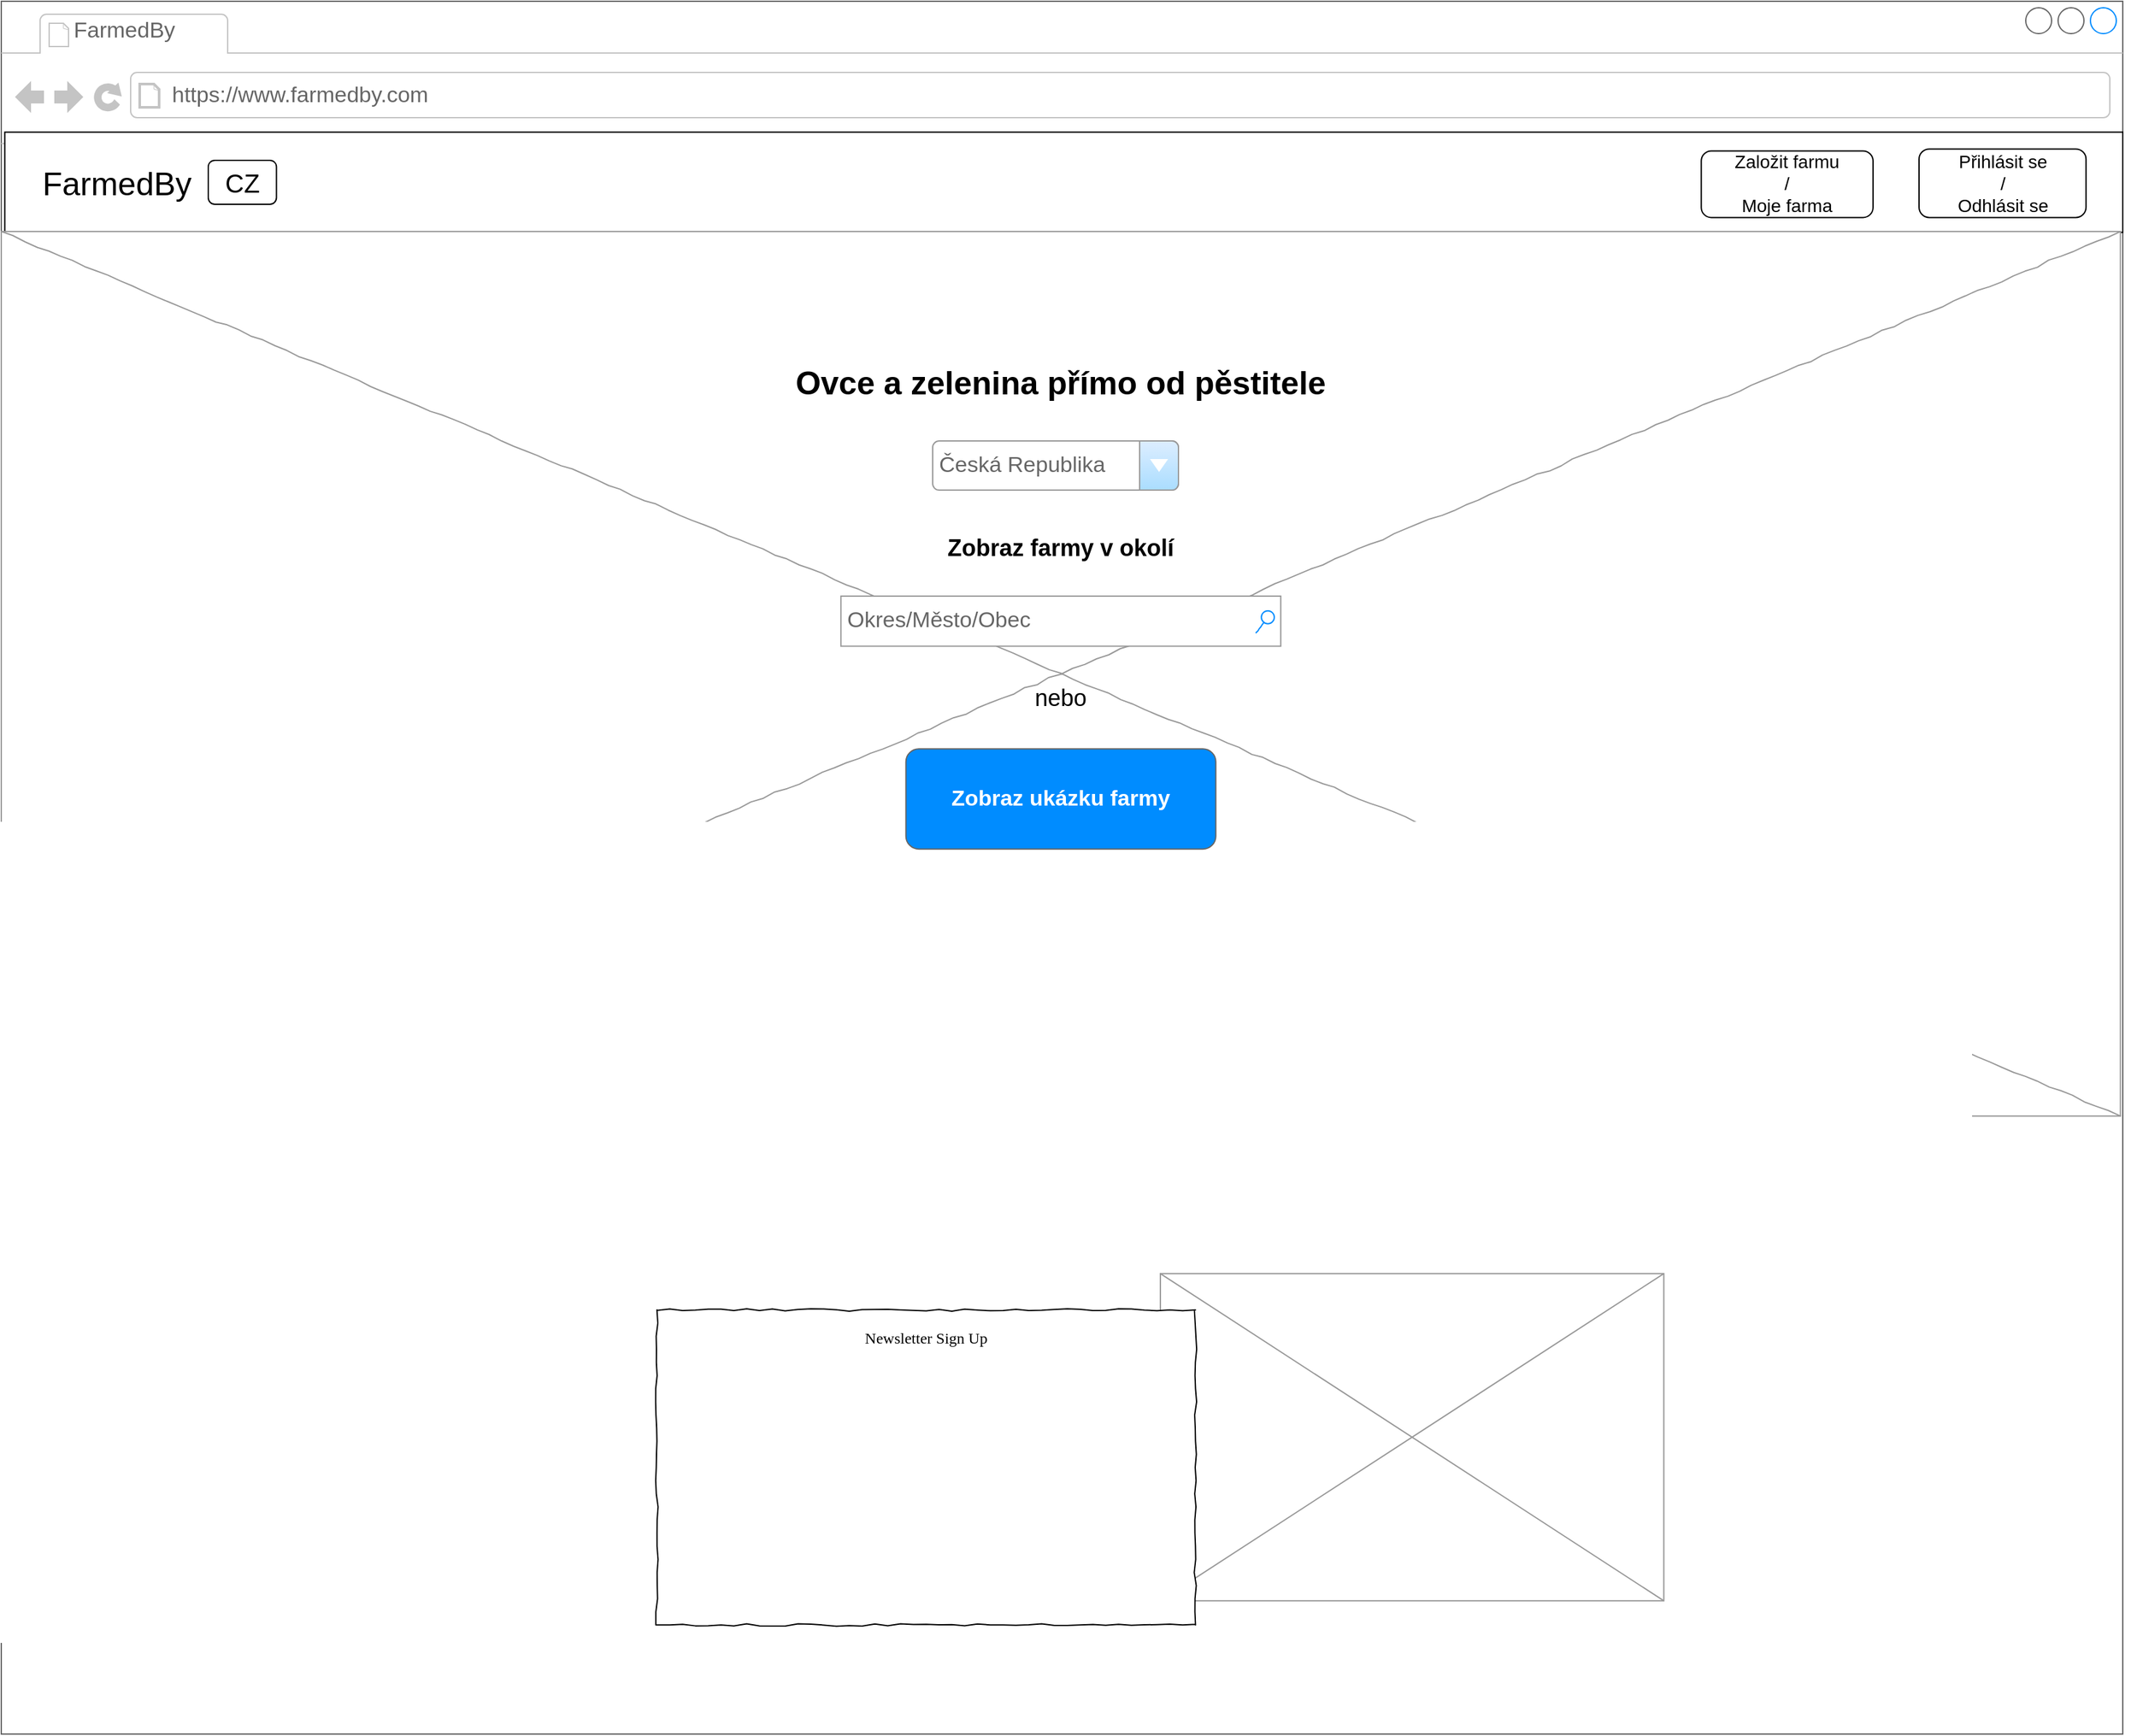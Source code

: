 <mxfile version="13.7.9" type="device" pages="7"><diagram name="/" id="03018318-947c-dd8e-b7a3-06fadd420f32"><mxGraphModel dx="1422" dy="816" grid="1" gridSize="10" guides="1" tooltips="1" connect="1" arrows="1" fold="1" page="1" pageScale="1" pageWidth="1600" pageHeight="900" background="#ffffff" math="0" shadow="0"><root><mxCell id="0"/><mxCell id="1" parent="0"/><mxCell id="TsGM_krYq4QOWoCIeKyl-11" value="" style="group" parent="1" vertex="1" connectable="0"><mxGeometry x="1210" y="10" width="1640" height="1340" as="geometry"/></mxCell><mxCell id="TsGM_krYq4QOWoCIeKyl-1" value="" style="strokeWidth=1;shadow=0;dashed=0;align=center;html=1;shape=mxgraph.mockup.containers.browserWindow;rSize=0;strokeColor=#666666;strokeColor2=#008cff;strokeColor3=#c4c4c4;mainText=,;recursiveResize=0;fillColor=#ffffff;fontSize=25;" parent="TsGM_krYq4QOWoCIeKyl-11" vertex="1"><mxGeometry x="-10" width="1640" height="1340" as="geometry"/></mxCell><mxCell id="TsGM_krYq4QOWoCIeKyl-2" value="FarmedBy" style="strokeWidth=1;shadow=0;dashed=0;align=center;html=1;shape=mxgraph.mockup.containers.anchor;fontSize=17;fontColor=#666666;align=left;" parent="TsGM_krYq4QOWoCIeKyl-1" vertex="1"><mxGeometry x="54.305" y="11.245" width="99.558" height="24.364" as="geometry"/></mxCell><mxCell id="TsGM_krYq4QOWoCIeKyl-3" value="https://www.farmedby.com" style="strokeWidth=1;shadow=0;dashed=0;align=center;html=1;shape=mxgraph.mockup.containers.anchor;rSize=0;fontSize=17;fontColor=#666666;align=left;" parent="TsGM_krYq4QOWoCIeKyl-1" vertex="1"><mxGeometry x="130" y="56.22" width="213.93" height="33.78" as="geometry"/></mxCell><mxCell id="TsGM_krYq4QOWoCIeKyl-4" value="" style="group" parent="TsGM_krYq4QOWoCIeKyl-1" vertex="1" connectable="0"><mxGeometry x="2.715" y="101.203" width="1637.285" height="77.521" as="geometry"/></mxCell><mxCell id="TsGM_krYq4QOWoCIeKyl-5" value="" style="rounded=0;whiteSpace=wrap;html=1;fontSize=25;" parent="TsGM_krYq4QOWoCIeKyl-4" vertex="1"><mxGeometry width="1637.285" height="77.521" as="geometry"/></mxCell><mxCell id="TsGM_krYq4QOWoCIeKyl-6" value="&lt;font style=&quot;font-size: 14px&quot;&gt;Založit farmu&lt;br&gt;/&lt;br&gt;Moje farma&lt;/font&gt;" style="rounded=1;whiteSpace=wrap;html=1;" parent="TsGM_krYq4QOWoCIeKyl-4" vertex="1"><mxGeometry x="1311.457" y="14.506" width="132.775" height="51.492" as="geometry"/></mxCell><mxCell id="TsGM_krYq4QOWoCIeKyl-7" value="&lt;font style=&quot;font-size: 14px&quot;&gt;Přihlásit se&lt;br&gt;/&lt;br&gt;Odhlásit se&lt;br&gt;&lt;/font&gt;" style="rounded=1;whiteSpace=wrap;html=1;" parent="TsGM_krYq4QOWoCIeKyl-4" vertex="1"><mxGeometry x="1479.801" y="13.006" width="129.1" height="52.991" as="geometry"/></mxCell><mxCell id="TsGM_krYq4QOWoCIeKyl-8" value="FarmedBy" style="text;html=1;strokeColor=none;fillColor=none;align=center;verticalAlign=middle;whiteSpace=wrap;rounded=0;fontSize=25;" parent="TsGM_krYq4QOWoCIeKyl-4" vertex="1"><mxGeometry x="2.713" y="14.505" width="169.029" height="48.503" as="geometry"/></mxCell><mxCell id="5puTd0roXoA1BChPjeNj-4" value="&lt;font style=&quot;font-size: 20px&quot;&gt;CZ&lt;/font&gt;" style="rounded=1;whiteSpace=wrap;html=1;" parent="TsGM_krYq4QOWoCIeKyl-4" vertex="1"><mxGeometry x="157.28" y="21.76" width="52.72" height="34" as="geometry"/></mxCell><mxCell id="TsGM_krYq4QOWoCIeKyl-9" value="" style="group" parent="TsGM_krYq4QOWoCIeKyl-1" vertex="1" connectable="0"><mxGeometry y="178.042" width="1638.19" height="684.056" as="geometry"/></mxCell><mxCell id="677b7b8949515195-16" value="" style="verticalLabelPosition=bottom;shadow=0;dashed=0;align=center;html=1;verticalAlign=top;strokeWidth=1;shape=mxgraph.mockup.graphics.simpleIcon;strokeColor=#999999;rounded=0;labelBackgroundColor=none;fontFamily=Verdana;fontSize=14;fontColor=#000000;comic=1;" parent="TsGM_krYq4QOWoCIeKyl-9" vertex="1"><mxGeometry width="1638.19" height="684.056" as="geometry"/></mxCell><UserObject label="Okres/Město/Obec" link="data:page/id,BLx52WhCGJ4Dax-M75CP" id="677b7b8949515195-3"><mxCell style="strokeWidth=1;shadow=0;dashed=0;align=center;html=1;shape=mxgraph.mockup.forms.searchBox;strokeColor=#999999;mainText=;strokeColor2=#008cff;fontColor=#666666;fontSize=17;align=left;spacingLeft=3;rounded=0;labelBackgroundColor=none;comic=1;" parent="TsGM_krYq4QOWoCIeKyl-9" vertex="1"><mxGeometry x="649.099" y="281.958" width="340.002" height="38.72" as="geometry"/></mxCell></UserObject><mxCell id="agv3TyaamDlrkhgTB6Vk-6" value="Zobraz farmy v okolí" style="text;html=1;strokeColor=none;fillColor=none;align=center;verticalAlign=middle;whiteSpace=wrap;rounded=0;fontSize=18;fontStyle=1" parent="TsGM_krYq4QOWoCIeKyl-9" vertex="1"><mxGeometry x="672.276" y="232.321" width="293.638" height="25.813" as="geometry"/></mxCell><mxCell id="agv3TyaamDlrkhgTB6Vk-7" value="nebo" style="text;html=1;strokeColor=none;fillColor=none;align=center;verticalAlign=middle;whiteSpace=wrap;rounded=0;fontSize=18;fontStyle=0" parent="TsGM_krYq4QOWoCIeKyl-9" vertex="1"><mxGeometry x="672.276" y="348.481" width="293.638" height="25.813" as="geometry"/></mxCell><mxCell id="agv3TyaamDlrkhgTB6Vk-8" value="Zobraz ukázku farmy" style="strokeWidth=1;shadow=0;dashed=0;align=center;html=1;shape=mxgraph.mockup.buttons.button;strokeColor=#666666;fontColor=#ffffff;mainText=;buttonStyle=round;fontSize=17;fontStyle=1;fillColor=#008cff;whiteSpace=wrap;" parent="TsGM_krYq4QOWoCIeKyl-9" vertex="1"><mxGeometry x="699.322" y="400.108" width="239.547" height="77.44" as="geometry"/></mxCell><mxCell id="agv3TyaamDlrkhgTB6Vk-9" value="Ovce a zelenina přímo od pěstitele" style="text;html=1;strokeColor=none;fillColor=none;align=center;verticalAlign=middle;whiteSpace=wrap;rounded=0;fontSize=25;fontStyle=1" parent="TsGM_krYq4QOWoCIeKyl-9" vertex="1"><mxGeometry x="448.184" y="64.534" width="741.822" height="103.254" as="geometry"/></mxCell><mxCell id="5puTd0roXoA1BChPjeNj-2" value="Česká Republika" style="strokeWidth=1;shadow=0;dashed=0;align=center;html=1;shape=mxgraph.mockup.forms.comboBox;strokeColor=#999999;fillColor=#ddeeff;align=left;fillColor2=#aaddff;mainText=;fontColor=#666666;fontSize=17;spacingLeft=3;" parent="TsGM_krYq4QOWoCIeKyl-9" vertex="1"><mxGeometry x="720" y="161.96" width="190" height="38.04" as="geometry"/></mxCell><mxCell id="TsGM_krYq4QOWoCIeKyl-10" value="" style="group" parent="TsGM_krYq4QOWoCIeKyl-1" vertex="1" connectable="0"><mxGeometry x="506.843" y="983.916" width="778.366" height="271.748" as="geometry"/></mxCell><mxCell id="agv3TyaamDlrkhgTB6Vk-5" value="" style="verticalLabelPosition=bottom;shadow=0;dashed=0;align=center;html=1;verticalAlign=top;strokeWidth=1;shape=mxgraph.mockup.graphics.simpleIcon;strokeColor=#999999;fillColor=none;" parent="TsGM_krYq4QOWoCIeKyl-10" vertex="1"><mxGeometry x="389.183" width="389.183" height="253.007" as="geometry"/></mxCell><mxCell id="677b7b8949515195-15" value="&lt;div style=&quot;text-align: justify&quot;&gt;Newsletter Sign Up&lt;/div&gt;" style="whiteSpace=wrap;html=1;rounded=0;shadow=0;labelBackgroundColor=none;strokeWidth=1;fontFamily=Verdana;fontSize=12;align=center;verticalAlign=top;spacing=10;comic=1;" parent="TsGM_krYq4QOWoCIeKyl-10" vertex="1"><mxGeometry y="28.112" width="416.336" height="243.636" as="geometry"/></mxCell></root></mxGraphModel></diagram><diagram id="BLx52WhCGJ4Dax-M75CP" name="/farms"><mxGraphModel dx="1422" dy="816" grid="0" gridSize="10" guides="1" tooltips="1" connect="1" arrows="1" fold="1" page="1" pageScale="1" pageWidth="1600" pageHeight="900" math="0" shadow="0"><root><mxCell id="qyu-hILTpHuAygWT9_YP-0"/><mxCell id="qyu-hILTpHuAygWT9_YP-1" parent="qyu-hILTpHuAygWT9_YP-0"/><mxCell id="Hsc2QSFNWqH5ChBfRD3_-0" value="" style="group" parent="qyu-hILTpHuAygWT9_YP-1" vertex="1" connectable="0"><mxGeometry x="154" y="190" width="1812" height="1213" as="geometry"/></mxCell><mxCell id="P5CXZhjoGj6ff8dDI_EZ-3" value="" style="strokeWidth=1;shadow=0;dashed=0;align=center;html=1;shape=mxgraph.mockup.containers.browserWindow;rSize=0;strokeColor=#666666;strokeColor2=#008cff;strokeColor3=#c4c4c4;mainText=,;recursiveResize=0;fillColor=#ffffff;fontSize=25;" parent="Hsc2QSFNWqH5ChBfRD3_-0" vertex="1"><mxGeometry y="-3" width="1812" height="1213" as="geometry"/></mxCell><mxCell id="P5CXZhjoGj6ff8dDI_EZ-4" value="FarmedBy" style="strokeWidth=1;shadow=0;dashed=0;align=center;html=1;shape=mxgraph.mockup.containers.anchor;fontSize=17;fontColor=#666666;align=left;" parent="P5CXZhjoGj6ff8dDI_EZ-3" vertex="1"><mxGeometry x="60" y="12" width="110" height="26" as="geometry"/></mxCell><mxCell id="P5CXZhjoGj6ff8dDI_EZ-5" value="https://www.farmedby.com/farms?district=děčín" style="strokeWidth=1;shadow=0;dashed=0;align=center;html=1;shape=mxgraph.mockup.containers.anchor;rSize=0;fontSize=17;fontColor=#666666;align=left;" parent="P5CXZhjoGj6ff8dDI_EZ-3" vertex="1"><mxGeometry x="130" y="60" width="250" height="26" as="geometry"/></mxCell><mxCell id="P5CXZhjoGj6ff8dDI_EZ-16" value="" style="group" parent="P5CXZhjoGj6ff8dDI_EZ-3" vertex="1" connectable="0"><mxGeometry x="3" y="108" width="1809" height="82.727" as="geometry"/></mxCell><mxCell id="erFCpPfbMwVIKijWLX0v-1" value="" style="rounded=0;whiteSpace=wrap;html=1;fontSize=25;" parent="P5CXZhjoGj6ff8dDI_EZ-16" vertex="1"><mxGeometry width="1809" height="82.727" as="geometry"/></mxCell><mxCell id="erFCpPfbMwVIKijWLX0v-3" value="&lt;font style=&quot;font-size: 14px&quot;&gt;Založit farmu&lt;br&gt;/&lt;br&gt;Moje farma&lt;/font&gt;" style="rounded=1;whiteSpace=wrap;html=1;" parent="P5CXZhjoGj6ff8dDI_EZ-16" vertex="1"><mxGeometry x="1449" y="15.48" width="146.7" height="54.95" as="geometry"/></mxCell><mxCell id="erFCpPfbMwVIKijWLX0v-4" value="&lt;font style=&quot;font-size: 14px&quot;&gt;Přihlásit se&lt;br&gt;/&lt;br&gt;Odhlásit se&lt;br&gt;&lt;/font&gt;" style="rounded=1;whiteSpace=wrap;html=1;" parent="P5CXZhjoGj6ff8dDI_EZ-16" vertex="1"><mxGeometry x="1635" y="13.88" width="142.64" height="56.55" as="geometry"/></mxCell><mxCell id="P5CXZhjoGj6ff8dDI_EZ-6" value="FarmedBy" style="text;html=1;strokeColor=none;fillColor=none;align=center;verticalAlign=middle;whiteSpace=wrap;rounded=0;fontSize=25;" parent="P5CXZhjoGj6ff8dDI_EZ-16" vertex="1"><mxGeometry x="2.997" y="15.48" width="186.757" height="51.761" as="geometry"/></mxCell><mxCell id="7LRSFh-XLwOgjCFRGqQX-1" value="Děčín" style="strokeWidth=1;shadow=0;dashed=0;align=center;html=1;shape=mxgraph.mockup.forms.searchBox;strokeColor=#999999;mainText=;strokeColor2=#008cff;fontColor=#666666;fontSize=17;align=left;spacingLeft=3;fillColor=#ffffff;" parent="P5CXZhjoGj6ff8dDI_EZ-3" vertex="1"><mxGeometry x="750" y="281" width="282" height="55" as="geometry"/></mxCell><mxCell id="7LRSFh-XLwOgjCFRGqQX-2" value="&lt;h2&gt;Farmy dovážející do tvého okresu/města/obce&lt;/h2&gt;" style="text;html=1;strokeColor=none;fillColor=none;align=center;verticalAlign=middle;whiteSpace=wrap;rounded=0;fontSize=20;" parent="P5CXZhjoGj6ff8dDI_EZ-3" vertex="1"><mxGeometry x="605" y="357" width="597" height="57" as="geometry"/></mxCell><mxCell id="2tDUNfVT7wSYeNjyssD7-0" value="" style="shape=table;html=1;whiteSpace=wrap;startSize=0;container=1;collapsible=0;childLayout=tableLayout;fontSize=20;" parent="P5CXZhjoGj6ff8dDI_EZ-3" vertex="1"><mxGeometry x="120" y="438" width="1653" height="323" as="geometry"/></mxCell><mxCell id="2tDUNfVT7wSYeNjyssD7-1" value="" style="shape=partialRectangle;html=1;whiteSpace=wrap;collapsible=0;dropTarget=0;pointerEvents=0;fillColor=none;top=0;left=0;bottom=0;right=0;points=[[0,0.5],[1,0.5]];portConstraint=eastwest;" parent="2tDUNfVT7wSYeNjyssD7-0" vertex="1"><mxGeometry width="1653" height="65" as="geometry"/></mxCell><mxCell id="2tDUNfVT7wSYeNjyssD7-2" value="&lt;h1&gt;&lt;span style=&quot;font-size: 20px&quot;&gt;Farma&lt;/span&gt;&lt;/h1&gt;" style="shape=partialRectangle;html=1;whiteSpace=wrap;connectable=0;overflow=hidden;fillColor=none;top=0;left=0;bottom=0;right=0;" parent="2tDUNfVT7wSYeNjyssD7-1" vertex="1"><mxGeometry width="212" height="65" as="geometry"/></mxCell><mxCell id="2tDUNfVT7wSYeNjyssD7-3" value="&lt;h1&gt;Co farma produkuje&lt;/h1&gt;" style="shape=partialRectangle;html=1;whiteSpace=wrap;connectable=0;overflow=hidden;fillColor=none;top=0;left=0;bottom=0;right=0;" parent="2tDUNfVT7wSYeNjyssD7-1" vertex="1"><mxGeometry x="212" width="1321" height="65" as="geometry"/></mxCell><mxCell id="2tDUNfVT7wSYeNjyssD7-4" value="" style="shape=partialRectangle;html=1;whiteSpace=wrap;connectable=0;overflow=hidden;fillColor=none;top=0;left=0;bottom=0;right=0;" parent="2tDUNfVT7wSYeNjyssD7-1" vertex="1"><mxGeometry x="1533" width="20" height="65" as="geometry"/></mxCell><mxCell id="2tDUNfVT7wSYeNjyssD7-5" value="" style="shape=partialRectangle;html=1;whiteSpace=wrap;connectable=0;overflow=hidden;fillColor=none;top=0;left=0;bottom=0;right=0;" parent="2tDUNfVT7wSYeNjyssD7-1" vertex="1"><mxGeometry x="1553" width="20" height="65" as="geometry"/></mxCell><mxCell id="2tDUNfVT7wSYeNjyssD7-6" value="" style="shape=partialRectangle;html=1;whiteSpace=wrap;connectable=0;overflow=hidden;fillColor=none;top=0;left=0;bottom=0;right=0;" parent="2tDUNfVT7wSYeNjyssD7-1" vertex="1"><mxGeometry x="1573" width="20" height="65" as="geometry"/></mxCell><mxCell id="2tDUNfVT7wSYeNjyssD7-7" value="" style="shape=partialRectangle;html=1;whiteSpace=wrap;connectable=0;overflow=hidden;fillColor=none;top=0;left=0;bottom=0;right=0;" parent="2tDUNfVT7wSYeNjyssD7-1" vertex="1"><mxGeometry x="1593" width="20" height="65" as="geometry"/></mxCell><mxCell id="2tDUNfVT7wSYeNjyssD7-8" value="" style="shape=partialRectangle;html=1;whiteSpace=wrap;connectable=0;overflow=hidden;fillColor=none;top=0;left=0;bottom=0;right=0;" parent="2tDUNfVT7wSYeNjyssD7-1" vertex="1"><mxGeometry x="1613" width="20" height="65" as="geometry"/></mxCell><mxCell id="2tDUNfVT7wSYeNjyssD7-9" value="" style="shape=partialRectangle;html=1;whiteSpace=wrap;connectable=0;overflow=hidden;fillColor=none;top=0;left=0;bottom=0;right=0;" parent="2tDUNfVT7wSYeNjyssD7-1" vertex="1"><mxGeometry x="1633" width="20" height="65" as="geometry"/></mxCell><mxCell id="2tDUNfVT7wSYeNjyssD7-10" value="" style="shape=partialRectangle;html=1;whiteSpace=wrap;collapsible=0;dropTarget=0;pointerEvents=0;fillColor=none;top=0;left=0;bottom=0;right=0;points=[[0,0.5],[1,0.5]];portConstraint=eastwest;" parent="2tDUNfVT7wSYeNjyssD7-0" vertex="1"><mxGeometry y="65" width="1653" height="64" as="geometry"/></mxCell><mxCell id="2tDUNfVT7wSYeNjyssD7-11" value="&lt;h2&gt;&lt;a href=&quot;data:page/id,HHl4FUfsFKhjHvgzHQB8&quot;&gt;The Paradigm&lt;/a&gt;&lt;/h2&gt;" style="shape=partialRectangle;html=1;whiteSpace=wrap;connectable=0;overflow=hidden;fillColor=none;top=0;left=0;bottom=0;right=0;" parent="2tDUNfVT7wSYeNjyssD7-10" vertex="1"><mxGeometry width="212" height="64" as="geometry"/></mxCell><mxCell id="2tDUNfVT7wSYeNjyssD7-12" value="&lt;h2&gt;&amp;nbsp; Rajče, salát, rukola, okurka, cibule, česnek, brambory, mrkev, řepa, vajíčka, kozí sýry, zavařeniny...&amp;nbsp;&lt;/h2&gt;" style="shape=partialRectangle;html=1;whiteSpace=wrap;connectable=0;overflow=hidden;fillColor=none;top=0;left=0;bottom=0;right=0;align=left;" parent="2tDUNfVT7wSYeNjyssD7-10" vertex="1"><mxGeometry x="212" width="1321" height="64" as="geometry"/></mxCell><mxCell id="2tDUNfVT7wSYeNjyssD7-13" value="" style="shape=partialRectangle;html=1;whiteSpace=wrap;connectable=0;overflow=hidden;fillColor=none;top=0;left=0;bottom=0;right=0;" parent="2tDUNfVT7wSYeNjyssD7-10" vertex="1"><mxGeometry x="1533" width="20" height="64" as="geometry"/></mxCell><mxCell id="2tDUNfVT7wSYeNjyssD7-14" value="" style="shape=partialRectangle;html=1;whiteSpace=wrap;connectable=0;overflow=hidden;fillColor=none;top=0;left=0;bottom=0;right=0;" parent="2tDUNfVT7wSYeNjyssD7-10" vertex="1"><mxGeometry x="1553" width="20" height="64" as="geometry"/></mxCell><mxCell id="2tDUNfVT7wSYeNjyssD7-15" value="" style="shape=partialRectangle;html=1;whiteSpace=wrap;connectable=0;overflow=hidden;fillColor=none;top=0;left=0;bottom=0;right=0;" parent="2tDUNfVT7wSYeNjyssD7-10" vertex="1"><mxGeometry x="1573" width="20" height="64" as="geometry"/></mxCell><mxCell id="2tDUNfVT7wSYeNjyssD7-16" value="" style="shape=partialRectangle;html=1;whiteSpace=wrap;connectable=0;overflow=hidden;fillColor=none;top=0;left=0;bottom=0;right=0;" parent="2tDUNfVT7wSYeNjyssD7-10" vertex="1"><mxGeometry x="1593" width="20" height="64" as="geometry"/></mxCell><mxCell id="2tDUNfVT7wSYeNjyssD7-17" value="" style="shape=partialRectangle;html=1;whiteSpace=wrap;connectable=0;overflow=hidden;fillColor=none;top=0;left=0;bottom=0;right=0;" parent="2tDUNfVT7wSYeNjyssD7-10" vertex="1"><mxGeometry x="1613" width="20" height="64" as="geometry"/></mxCell><mxCell id="2tDUNfVT7wSYeNjyssD7-18" value="" style="shape=partialRectangle;html=1;whiteSpace=wrap;connectable=0;overflow=hidden;fillColor=none;top=0;left=0;bottom=0;right=0;" parent="2tDUNfVT7wSYeNjyssD7-10" vertex="1"><mxGeometry x="1633" width="20" height="64" as="geometry"/></mxCell><mxCell id="2tDUNfVT7wSYeNjyssD7-19" value="" style="shape=partialRectangle;html=1;whiteSpace=wrap;collapsible=0;dropTarget=0;pointerEvents=0;fillColor=none;top=0;left=0;bottom=0;right=0;points=[[0,0.5],[1,0.5]];portConstraint=eastwest;" parent="2tDUNfVT7wSYeNjyssD7-0" vertex="1"><mxGeometry y="129" width="1653" height="65" as="geometry"/></mxCell><mxCell id="2tDUNfVT7wSYeNjyssD7-20" value="" style="shape=partialRectangle;html=1;whiteSpace=wrap;connectable=0;overflow=hidden;fillColor=none;top=0;left=0;bottom=0;right=0;" parent="2tDUNfVT7wSYeNjyssD7-19" vertex="1"><mxGeometry width="212" height="65" as="geometry"/></mxCell><mxCell id="2tDUNfVT7wSYeNjyssD7-21" value="" style="shape=partialRectangle;html=1;whiteSpace=wrap;connectable=0;overflow=hidden;fillColor=none;top=0;left=0;bottom=0;right=0;" parent="2tDUNfVT7wSYeNjyssD7-19" vertex="1"><mxGeometry x="212" width="1321" height="65" as="geometry"/></mxCell><mxCell id="2tDUNfVT7wSYeNjyssD7-22" value="" style="shape=partialRectangle;html=1;whiteSpace=wrap;connectable=0;overflow=hidden;fillColor=none;top=0;left=0;bottom=0;right=0;" parent="2tDUNfVT7wSYeNjyssD7-19" vertex="1"><mxGeometry x="1533" width="20" height="65" as="geometry"/></mxCell><mxCell id="2tDUNfVT7wSYeNjyssD7-23" value="" style="shape=partialRectangle;html=1;whiteSpace=wrap;connectable=0;overflow=hidden;fillColor=none;top=0;left=0;bottom=0;right=0;" parent="2tDUNfVT7wSYeNjyssD7-19" vertex="1"><mxGeometry x="1553" width="20" height="65" as="geometry"/></mxCell><mxCell id="2tDUNfVT7wSYeNjyssD7-24" value="" style="shape=partialRectangle;html=1;whiteSpace=wrap;connectable=0;overflow=hidden;fillColor=none;top=0;left=0;bottom=0;right=0;" parent="2tDUNfVT7wSYeNjyssD7-19" vertex="1"><mxGeometry x="1573" width="20" height="65" as="geometry"/></mxCell><mxCell id="2tDUNfVT7wSYeNjyssD7-25" value="" style="shape=partialRectangle;html=1;whiteSpace=wrap;connectable=0;overflow=hidden;fillColor=none;top=0;left=0;bottom=0;right=0;" parent="2tDUNfVT7wSYeNjyssD7-19" vertex="1"><mxGeometry x="1593" width="20" height="65" as="geometry"/></mxCell><mxCell id="2tDUNfVT7wSYeNjyssD7-26" value="" style="shape=partialRectangle;html=1;whiteSpace=wrap;connectable=0;overflow=hidden;fillColor=none;top=0;left=0;bottom=0;right=0;" parent="2tDUNfVT7wSYeNjyssD7-19" vertex="1"><mxGeometry x="1613" width="20" height="65" as="geometry"/></mxCell><mxCell id="2tDUNfVT7wSYeNjyssD7-27" value="" style="shape=partialRectangle;html=1;whiteSpace=wrap;connectable=0;overflow=hidden;fillColor=none;top=0;left=0;bottom=0;right=0;" parent="2tDUNfVT7wSYeNjyssD7-19" vertex="1"><mxGeometry x="1633" width="20" height="65" as="geometry"/></mxCell><mxCell id="2tDUNfVT7wSYeNjyssD7-28" value="" style="shape=partialRectangle;html=1;whiteSpace=wrap;collapsible=0;dropTarget=0;pointerEvents=0;fillColor=none;top=0;left=0;bottom=0;right=0;points=[[0,0.5],[1,0.5]];portConstraint=eastwest;" parent="2tDUNfVT7wSYeNjyssD7-0" vertex="1"><mxGeometry y="194" width="1653" height="64" as="geometry"/></mxCell><mxCell id="2tDUNfVT7wSYeNjyssD7-29" value="" style="shape=partialRectangle;html=1;whiteSpace=wrap;connectable=0;overflow=hidden;fillColor=none;top=0;left=0;bottom=0;right=0;" parent="2tDUNfVT7wSYeNjyssD7-28" vertex="1"><mxGeometry width="212" height="64" as="geometry"/></mxCell><mxCell id="2tDUNfVT7wSYeNjyssD7-30" value="" style="shape=partialRectangle;html=1;whiteSpace=wrap;connectable=0;overflow=hidden;fillColor=none;top=0;left=0;bottom=0;right=0;" parent="2tDUNfVT7wSYeNjyssD7-28" vertex="1"><mxGeometry x="212" width="1321" height="64" as="geometry"/></mxCell><mxCell id="2tDUNfVT7wSYeNjyssD7-31" value="" style="shape=partialRectangle;html=1;whiteSpace=wrap;connectable=0;overflow=hidden;fillColor=none;top=0;left=0;bottom=0;right=0;" parent="2tDUNfVT7wSYeNjyssD7-28" vertex="1"><mxGeometry x="1533" width="20" height="64" as="geometry"/></mxCell><mxCell id="2tDUNfVT7wSYeNjyssD7-32" value="" style="shape=partialRectangle;html=1;whiteSpace=wrap;connectable=0;overflow=hidden;fillColor=none;top=0;left=0;bottom=0;right=0;" parent="2tDUNfVT7wSYeNjyssD7-28" vertex="1"><mxGeometry x="1553" width="20" height="64" as="geometry"/></mxCell><mxCell id="2tDUNfVT7wSYeNjyssD7-33" value="" style="shape=partialRectangle;html=1;whiteSpace=wrap;connectable=0;overflow=hidden;fillColor=none;top=0;left=0;bottom=0;right=0;" parent="2tDUNfVT7wSYeNjyssD7-28" vertex="1"><mxGeometry x="1573" width="20" height="64" as="geometry"/></mxCell><mxCell id="2tDUNfVT7wSYeNjyssD7-34" value="" style="shape=partialRectangle;html=1;whiteSpace=wrap;connectable=0;overflow=hidden;fillColor=none;top=0;left=0;bottom=0;right=0;" parent="2tDUNfVT7wSYeNjyssD7-28" vertex="1"><mxGeometry x="1593" width="20" height="64" as="geometry"/></mxCell><mxCell id="2tDUNfVT7wSYeNjyssD7-35" value="" style="shape=partialRectangle;html=1;whiteSpace=wrap;connectable=0;overflow=hidden;fillColor=none;top=0;left=0;bottom=0;right=0;" parent="2tDUNfVT7wSYeNjyssD7-28" vertex="1"><mxGeometry x="1613" width="20" height="64" as="geometry"/></mxCell><mxCell id="2tDUNfVT7wSYeNjyssD7-36" value="" style="shape=partialRectangle;html=1;whiteSpace=wrap;connectable=0;overflow=hidden;fillColor=none;top=0;left=0;bottom=0;right=0;" parent="2tDUNfVT7wSYeNjyssD7-28" vertex="1"><mxGeometry x="1633" width="20" height="64" as="geometry"/></mxCell><mxCell id="2tDUNfVT7wSYeNjyssD7-37" value="" style="shape=partialRectangle;html=1;whiteSpace=wrap;collapsible=0;dropTarget=0;pointerEvents=0;fillColor=none;top=0;left=0;bottom=0;right=0;points=[[0,0.5],[1,0.5]];portConstraint=eastwest;" parent="2tDUNfVT7wSYeNjyssD7-0" vertex="1"><mxGeometry y="258" width="1653" height="65" as="geometry"/></mxCell><mxCell id="2tDUNfVT7wSYeNjyssD7-38" value="" style="shape=partialRectangle;html=1;whiteSpace=wrap;connectable=0;overflow=hidden;fillColor=none;top=0;left=0;bottom=0;right=0;" parent="2tDUNfVT7wSYeNjyssD7-37" vertex="1"><mxGeometry width="212" height="65" as="geometry"/></mxCell><mxCell id="2tDUNfVT7wSYeNjyssD7-39" value="" style="shape=partialRectangle;html=1;whiteSpace=wrap;connectable=0;overflow=hidden;fillColor=none;top=0;left=0;bottom=0;right=0;" parent="2tDUNfVT7wSYeNjyssD7-37" vertex="1"><mxGeometry x="212" width="1321" height="65" as="geometry"/></mxCell><mxCell id="2tDUNfVT7wSYeNjyssD7-40" value="" style="shape=partialRectangle;html=1;whiteSpace=wrap;connectable=0;overflow=hidden;fillColor=none;top=0;left=0;bottom=0;right=0;" parent="2tDUNfVT7wSYeNjyssD7-37" vertex="1"><mxGeometry x="1533" width="20" height="65" as="geometry"/></mxCell><mxCell id="2tDUNfVT7wSYeNjyssD7-41" value="" style="shape=partialRectangle;html=1;whiteSpace=wrap;connectable=0;overflow=hidden;fillColor=none;top=0;left=0;bottom=0;right=0;" parent="2tDUNfVT7wSYeNjyssD7-37" vertex="1"><mxGeometry x="1553" width="20" height="65" as="geometry"/></mxCell><mxCell id="2tDUNfVT7wSYeNjyssD7-42" value="" style="shape=partialRectangle;html=1;whiteSpace=wrap;connectable=0;overflow=hidden;fillColor=none;top=0;left=0;bottom=0;right=0;" parent="2tDUNfVT7wSYeNjyssD7-37" vertex="1"><mxGeometry x="1573" width="20" height="65" as="geometry"/></mxCell><mxCell id="2tDUNfVT7wSYeNjyssD7-43" value="" style="shape=partialRectangle;html=1;whiteSpace=wrap;connectable=0;overflow=hidden;fillColor=none;top=0;left=0;bottom=0;right=0;" parent="2tDUNfVT7wSYeNjyssD7-37" vertex="1"><mxGeometry x="1593" width="20" height="65" as="geometry"/></mxCell><mxCell id="2tDUNfVT7wSYeNjyssD7-44" value="" style="shape=partialRectangle;html=1;whiteSpace=wrap;connectable=0;overflow=hidden;fillColor=none;top=0;left=0;bottom=0;right=0;" parent="2tDUNfVT7wSYeNjyssD7-37" vertex="1"><mxGeometry x="1613" width="20" height="65" as="geometry"/></mxCell><mxCell id="2tDUNfVT7wSYeNjyssD7-45" value="" style="shape=partialRectangle;html=1;whiteSpace=wrap;connectable=0;overflow=hidden;fillColor=none;top=0;left=0;bottom=0;right=0;" parent="2tDUNfVT7wSYeNjyssD7-37" vertex="1"><mxGeometry x="1633" width="20" height="65" as="geometry"/></mxCell></root></mxGraphModel></diagram><diagram id="HHl4FUfsFKhjHvgzHQB8" name="/farm/:id"><mxGraphModel dx="3022" dy="1716" grid="1" gridSize="10" guides="1" tooltips="1" connect="1" arrows="1" fold="1" page="1" pageScale="1" pageWidth="1600" pageHeight="900" math="0" shadow="0"><root><mxCell id="b3C5tdldnoylbrYVbdsH-0"/><mxCell id="b3C5tdldnoylbrYVbdsH-1" parent="b3C5tdldnoylbrYVbdsH-0"/><mxCell id="FXtBOXB7p7Dsra5xdiE3-44" value="" style="group" parent="b3C5tdldnoylbrYVbdsH-1" vertex="1" connectable="0"><mxGeometry x="-310" y="-350" width="1812" height="1213" as="geometry"/></mxCell><mxCell id="b8zhB4Fleg2Pe1Smv6rk-0" value="" style="strokeWidth=1;shadow=0;dashed=0;align=center;html=1;shape=mxgraph.mockup.containers.browserWindow;rSize=0;strokeColor=#666666;strokeColor2=#008cff;strokeColor3=#c4c4c4;mainText=,;recursiveResize=0;fillColor=#ffffff;fontSize=25;container=0;" parent="FXtBOXB7p7Dsra5xdiE3-44" vertex="1"><mxGeometry width="1812" height="1213" as="geometry"/></mxCell><mxCell id="b8zhB4Fleg2Pe1Smv6rk-1" value="FarmedBy" style="strokeWidth=1;shadow=0;dashed=0;align=center;html=1;shape=mxgraph.mockup.containers.anchor;fontSize=17;fontColor=#666666;align=left;" parent="FXtBOXB7p7Dsra5xdiE3-44" vertex="1"><mxGeometry x="60" y="12" width="110" height="26" as="geometry"/></mxCell><mxCell id="b8zhB4Fleg2Pe1Smv6rk-2" value="https://www.farmedby.com/farm/d7s6gs7g?tab=about" style="strokeWidth=1;shadow=0;dashed=0;align=center;html=1;shape=mxgraph.mockup.containers.anchor;rSize=0;fontSize=17;fontColor=#666666;align=left;" parent="FXtBOXB7p7Dsra5xdiE3-44" vertex="1"><mxGeometry x="130" y="60" width="250" height="26" as="geometry"/></mxCell><mxCell id="b8zhB4Fleg2Pe1Smv6rk-3" value="" style="group" parent="FXtBOXB7p7Dsra5xdiE3-44" vertex="1" connectable="0"><mxGeometry y="108" width="1812" height="82.73" as="geometry"/></mxCell><mxCell id="b8zhB4Fleg2Pe1Smv6rk-4" value="" style="rounded=0;whiteSpace=wrap;html=1;fontSize=25;" parent="b8zhB4Fleg2Pe1Smv6rk-3" vertex="1"><mxGeometry width="1812.0" height="82.73" as="geometry"/></mxCell><mxCell id="b8zhB4Fleg2Pe1Smv6rk-5" value="&lt;font style=&quot;font-size: 14px&quot;&gt;Založit farmu&lt;br&gt;/&lt;br&gt;Moje farma&lt;/font&gt;" style="rounded=1;whiteSpace=wrap;html=1;" parent="b8zhB4Fleg2Pe1Smv6rk-3" vertex="1"><mxGeometry x="1451.403" y="15.481" width="146.943" height="54.952" as="geometry"/></mxCell><mxCell id="b8zhB4Fleg2Pe1Smv6rk-6" value="&lt;font style=&quot;font-size: 14px&quot;&gt;Přihlásit se&lt;br&gt;/&lt;br&gt;Odhlásit se&lt;br&gt;&lt;/font&gt;" style="rounded=1;whiteSpace=wrap;html=1;" parent="b8zhB4Fleg2Pe1Smv6rk-3" vertex="1"><mxGeometry x="1637.711" y="13.88" width="142.877" height="56.552" as="geometry"/></mxCell><mxCell id="b8zhB4Fleg2Pe1Smv6rk-7" value="FarmedBy" style="text;html=1;strokeColor=none;fillColor=none;align=center;verticalAlign=middle;whiteSpace=wrap;rounded=0;fontSize=25;" parent="b8zhB4Fleg2Pe1Smv6rk-3" vertex="1"><mxGeometry x="3.002" y="15.48" width="187.067" height="51.762" as="geometry"/></mxCell><mxCell id="FXtBOXB7p7Dsra5xdiE3-23" value="" style="rounded=0;whiteSpace=wrap;html=1;" parent="FXtBOXB7p7Dsra5xdiE3-44" vertex="1"><mxGeometry y="190" width="280" height="1020" as="geometry"/></mxCell><mxCell id="FXtBOXB7p7Dsra5xdiE3-24" value="&lt;h1&gt;Farma&lt;/h1&gt;" style="text;html=1;fillColor=none;align=center;verticalAlign=middle;whiteSpace=wrap;rounded=0;strokeColor=#000000;" parent="FXtBOXB7p7Dsra5xdiE3-44" vertex="1"><mxGeometry y="190" width="280" height="50" as="geometry"/></mxCell><mxCell id="FXtBOXB7p7Dsra5xdiE3-26" value="&lt;h1&gt;&lt;span style=&quot;font-weight: normal&quot;&gt;&lt;a href=&quot;data:page/id,j85ZXqy4GttM87dtoJZu&quot;&gt;Bedýnky&lt;/a&gt;&lt;/span&gt;&lt;/h1&gt;" style="text;html=1;fillColor=none;align=center;verticalAlign=middle;whiteSpace=wrap;rounded=0;strokeColor=#000000;" parent="FXtBOXB7p7Dsra5xdiE3-44" vertex="1"><mxGeometry y="240" width="280" height="50" as="geometry"/></mxCell><mxCell id="FXtBOXB7p7Dsra5xdiE3-27" value="&lt;h1&gt;&lt;span style=&quot;font-weight: normal&quot;&gt;Odběrová místa&lt;/span&gt;&lt;/h1&gt;" style="text;html=1;fillColor=none;align=center;verticalAlign=middle;whiteSpace=wrap;rounded=0;strokeColor=#000000;" parent="FXtBOXB7p7Dsra5xdiE3-44" vertex="1"><mxGeometry y="290" width="280" height="50" as="geometry"/></mxCell><mxCell id="FXtBOXB7p7Dsra5xdiE3-28" value="&lt;h1&gt;&lt;span style=&quot;font-weight: normal&quot;&gt;Blog&lt;/span&gt;&lt;/h1&gt;" style="text;html=1;fillColor=none;align=center;verticalAlign=middle;whiteSpace=wrap;rounded=0;strokeColor=#000000;" parent="FXtBOXB7p7Dsra5xdiE3-44" vertex="1"><mxGeometry y="340" width="280" height="50" as="geometry"/></mxCell><mxCell id="FXtBOXB7p7Dsra5xdiE3-29" value="&lt;h1&gt;&lt;span style=&quot;font-weight: normal&quot;&gt;Fotogalerie&lt;/span&gt;&lt;/h1&gt;" style="text;html=1;fillColor=none;align=center;verticalAlign=middle;whiteSpace=wrap;rounded=0;strokeColor=#000000;" parent="FXtBOXB7p7Dsra5xdiE3-44" vertex="1"><mxGeometry y="390" width="280" height="50" as="geometry"/></mxCell><mxCell id="FXtBOXB7p7Dsra5xdiE3-30" value="&lt;h1&gt;&lt;span style=&quot;font-weight: 400&quot;&gt;Pro dobrovolníky&lt;/span&gt;&lt;/h1&gt;" style="text;html=1;fillColor=none;align=center;verticalAlign=middle;whiteSpace=wrap;rounded=0;strokeColor=#000000;" parent="FXtBOXB7p7Dsra5xdiE3-44" vertex="1"><mxGeometry y="440" width="280" height="50" as="geometry"/></mxCell><mxCell id="FXtBOXB7p7Dsra5xdiE3-43" value="" style="group" parent="FXtBOXB7p7Dsra5xdiE3-44" vertex="1" connectable="0"><mxGeometry x="490" y="290" width="300" height="410" as="geometry"/></mxCell><mxCell id="FXtBOXB7p7Dsra5xdiE3-32" value="&lt;h1&gt;Kontakty&lt;/h1&gt;" style="text;html=1;strokeColor=none;fillColor=none;align=left;verticalAlign=middle;whiteSpace=wrap;rounded=0;" parent="FXtBOXB7p7Dsra5xdiE3-43" vertex="1"><mxGeometry width="250" height="80" as="geometry"/></mxCell><mxCell id="FXtBOXB7p7Dsra5xdiE3-34" value="&lt;h2&gt;Email:&lt;/h2&gt;&lt;h2&gt;Adresa:&lt;/h2&gt;&lt;h2&gt;Telefonní číslo:&lt;/h2&gt;" style="text;html=1;strokeColor=none;fillColor=none;align=left;verticalAlign=middle;whiteSpace=wrap;rounded=0;" parent="FXtBOXB7p7Dsra5xdiE3-43" vertex="1"><mxGeometry y="80" width="190" height="110" as="geometry"/></mxCell><mxCell id="FXtBOXB7p7Dsra5xdiE3-37" value="Co produkujeme:" style="text;strokeColor=none;fillColor=none;html=1;fontSize=24;fontStyle=1;verticalAlign=middle;align=left;" parent="FXtBOXB7p7Dsra5xdiE3-43" vertex="1"><mxGeometry y="230" width="210" height="60" as="geometry"/></mxCell><mxCell id="FXtBOXB7p7Dsra5xdiE3-39" value="&lt;h2&gt;&lt;span style=&quot;font-weight: normal&quot;&gt;Ovoce, zelenina, sýry, vajíčka&lt;/span&gt;&lt;/h2&gt;" style="text;html=1;strokeColor=none;fillColor=none;align=left;verticalAlign=middle;whiteSpace=wrap;rounded=0;" parent="FXtBOXB7p7Dsra5xdiE3-43" vertex="1"><mxGeometry y="280" width="300" height="40" as="geometry"/></mxCell><mxCell id="FXtBOXB7p7Dsra5xdiE3-40" value="O farmě" style="text;strokeColor=none;fillColor=none;html=1;fontSize=24;fontStyle=1;verticalAlign=middle;align=center;" parent="FXtBOXB7p7Dsra5xdiE3-43" vertex="1"><mxGeometry y="370" width="100" height="40" as="geometry"/></mxCell><mxCell id="FXtBOXB7p7Dsra5xdiE3-45" value="&lt;font style=&quot;font-size: 30px&quot;&gt;The Paradigm Farm&lt;/font&gt;" style="text;strokeColor=none;fillColor=none;html=1;fontSize=24;fontStyle=1;verticalAlign=middle;align=center;" parent="FXtBOXB7p7Dsra5xdiE3-44" vertex="1"><mxGeometry x="840" y="230" width="300" height="60" as="geometry"/></mxCell></root></mxGraphModel></diagram><diagram id="j85ZXqy4GttM87dtoJZu" name="/farm/:id?tab=boxes"><mxGraphModel dx="3631" dy="2066" grid="1" gridSize="10" guides="1" tooltips="1" connect="1" arrows="1" fold="1" page="1" pageScale="1" pageWidth="1600" pageHeight="900" math="0" shadow="0"><root><mxCell id="bEGWitx89yqQi91rMFU3-0"/><mxCell id="bEGWitx89yqQi91rMFU3-1" parent="bEGWitx89yqQi91rMFU3-0"/><mxCell id="bEGWitx89yqQi91rMFU3-2" value="" style="group" parent="bEGWitx89yqQi91rMFU3-1" vertex="1" connectable="0"><mxGeometry x="-190" y="-240" width="1812" height="2130" as="geometry"/></mxCell><mxCell id="bEGWitx89yqQi91rMFU3-3" value="" style="strokeWidth=1;shadow=0;dashed=0;align=center;html=1;shape=mxgraph.mockup.containers.browserWindow;rSize=0;strokeColor=#666666;strokeColor2=#008cff;strokeColor3=#c4c4c4;mainText=,;recursiveResize=0;fillColor=#ffffff;fontSize=25;container=0;" parent="bEGWitx89yqQi91rMFU3-2" vertex="1"><mxGeometry width="1812" height="1780" as="geometry"/></mxCell><mxCell id="bEGWitx89yqQi91rMFU3-4" value="FarmedBy" style="strokeWidth=1;shadow=0;dashed=0;align=center;html=1;shape=mxgraph.mockup.containers.anchor;fontSize=17;fontColor=#666666;align=left;" parent="bEGWitx89yqQi91rMFU3-2" vertex="1"><mxGeometry x="60" y="12" width="110" height="26" as="geometry"/></mxCell><mxCell id="bEGWitx89yqQi91rMFU3-5" value="https://www.farmedby.com" style="strokeWidth=1;shadow=0;dashed=0;align=center;html=1;shape=mxgraph.mockup.containers.anchor;rSize=0;fontSize=17;fontColor=#666666;align=left;" parent="bEGWitx89yqQi91rMFU3-2" vertex="1"><mxGeometry x="130" y="60" width="250" height="26" as="geometry"/></mxCell><mxCell id="bEGWitx89yqQi91rMFU3-6" value="" style="group" parent="bEGWitx89yqQi91rMFU3-2" vertex="1" connectable="0"><mxGeometry y="108" width="1812" height="82.73" as="geometry"/></mxCell><mxCell id="bEGWitx89yqQi91rMFU3-7" value="" style="rounded=0;whiteSpace=wrap;html=1;fontSize=25;" parent="bEGWitx89yqQi91rMFU3-6" vertex="1"><mxGeometry width="1812.0" height="82.73" as="geometry"/></mxCell><mxCell id="bEGWitx89yqQi91rMFU3-8" value="&lt;font style=&quot;font-size: 14px&quot;&gt;Založit farmu&lt;br&gt;/&lt;br&gt;Moje farma&lt;/font&gt;" style="rounded=1;whiteSpace=wrap;html=1;" parent="bEGWitx89yqQi91rMFU3-6" vertex="1"><mxGeometry x="1451.403" y="15.481" width="146.943" height="54.952" as="geometry"/></mxCell><mxCell id="bEGWitx89yqQi91rMFU3-9" value="&lt;font style=&quot;font-size: 14px&quot;&gt;Přihlásit se&lt;br&gt;/&lt;br&gt;Odhlásit se&lt;br&gt;&lt;/font&gt;" style="rounded=1;whiteSpace=wrap;html=1;" parent="bEGWitx89yqQi91rMFU3-6" vertex="1"><mxGeometry x="1637.711" y="13.88" width="142.877" height="56.552" as="geometry"/></mxCell><mxCell id="bEGWitx89yqQi91rMFU3-10" value="FarmedBy" style="text;html=1;strokeColor=none;fillColor=none;align=center;verticalAlign=middle;whiteSpace=wrap;rounded=0;fontSize=25;" parent="bEGWitx89yqQi91rMFU3-6" vertex="1"><mxGeometry x="3.002" y="15.48" width="187.067" height="51.762" as="geometry"/></mxCell><mxCell id="bEGWitx89yqQi91rMFU3-11" value="" style="rounded=0;whiteSpace=wrap;html=1;" parent="bEGWitx89yqQi91rMFU3-2" vertex="1"><mxGeometry y="190" width="280" height="1020" as="geometry"/></mxCell><mxCell id="bEGWitx89yqQi91rMFU3-12" value="&lt;h1&gt;&lt;span style=&quot;font-weight: normal&quot;&gt;&lt;a href=&quot;data:page/id,HHl4FUfsFKhjHvgzHQB8&quot;&gt;Farma&lt;/a&gt;&lt;/span&gt;&lt;/h1&gt;" style="text;html=1;fillColor=none;align=center;verticalAlign=middle;whiteSpace=wrap;rounded=0;strokeColor=#000000;" parent="bEGWitx89yqQi91rMFU3-2" vertex="1"><mxGeometry y="190" width="280" height="50" as="geometry"/></mxCell><mxCell id="bEGWitx89yqQi91rMFU3-13" value="&lt;h1&gt;Bedýnky&lt;/h1&gt;" style="text;html=1;fillColor=none;align=center;verticalAlign=middle;whiteSpace=wrap;rounded=0;strokeColor=#000000;" parent="bEGWitx89yqQi91rMFU3-2" vertex="1"><mxGeometry y="240" width="280" height="50" as="geometry"/></mxCell><mxCell id="bEGWitx89yqQi91rMFU3-14" value="&lt;h1&gt;&lt;span style=&quot;font-weight: normal&quot;&gt;Odběrová místa&lt;/span&gt;&lt;/h1&gt;" style="text;html=1;fillColor=none;align=center;verticalAlign=middle;whiteSpace=wrap;rounded=0;strokeColor=#000000;" parent="bEGWitx89yqQi91rMFU3-2" vertex="1"><mxGeometry y="290" width="280" height="50" as="geometry"/></mxCell><mxCell id="bEGWitx89yqQi91rMFU3-15" value="&lt;h1&gt;&lt;span style=&quot;font-weight: normal&quot;&gt;Blog&lt;/span&gt;&lt;/h1&gt;" style="text;html=1;fillColor=none;align=center;verticalAlign=middle;whiteSpace=wrap;rounded=0;strokeColor=#000000;" parent="bEGWitx89yqQi91rMFU3-2" vertex="1"><mxGeometry y="340" width="280" height="50" as="geometry"/></mxCell><mxCell id="bEGWitx89yqQi91rMFU3-16" value="&lt;h1&gt;&lt;span style=&quot;font-weight: normal&quot;&gt;Fotogalerie&lt;/span&gt;&lt;/h1&gt;" style="text;html=1;fillColor=none;align=center;verticalAlign=middle;whiteSpace=wrap;rounded=0;strokeColor=#000000;" parent="bEGWitx89yqQi91rMFU3-2" vertex="1"><mxGeometry y="390" width="280" height="50" as="geometry"/></mxCell><mxCell id="bEGWitx89yqQi91rMFU3-17" value="&lt;h1&gt;&lt;span style=&quot;font-weight: 400&quot;&gt;Pro dobrovolníky&lt;/span&gt;&lt;/h1&gt;" style="text;html=1;fillColor=none;align=center;verticalAlign=middle;whiteSpace=wrap;rounded=0;strokeColor=#000000;" parent="bEGWitx89yqQi91rMFU3-2" vertex="1"><mxGeometry y="440" width="280" height="50" as="geometry"/></mxCell><mxCell id="cEUXEyM7b53dLLj-Fz_J-0" value="&lt;h1&gt;Objednávkový formulář&lt;/h1&gt;" style="text;html=1;align=center;verticalAlign=middle;whiteSpace=wrap;rounded=0;labelPosition=center;verticalLabelPosition=middle;" parent="bEGWitx89yqQi91rMFU3-2" vertex="1"><mxGeometry x="400" y="310" width="290" height="70" as="geometry"/></mxCell><mxCell id="QKzbTLK4ZKpnrsOywYdv-0" value="&lt;font style=&quot;font-size: 30px&quot;&gt;The Paradigm Farm&lt;/font&gt;" style="text;strokeColor=none;fillColor=none;html=1;fontSize=24;fontStyle=1;verticalAlign=middle;align=center;" parent="bEGWitx89yqQi91rMFU3-2" vertex="1"><mxGeometry x="840" y="230" width="300" height="60" as="geometry"/></mxCell><mxCell id="g3Sx8-ML1uIFZUCpKp4S-30" value="&lt;font style=&quot;font-size: 16px&quot;&gt;Po odeslání objednávky očekávej email od farmáře (tatofarma@gmail.com), který ti sdělí platební údaje a datum prvního závozu. Poté očekávej bedýnky v intervalu dle zvoleného odběrového místa nebo dle pokynů farmáře. &lt;a href=&quot;data:page/id,VK2ldDlM_GzZ6xv2kwNM&quot;&gt;Pro více informací jak bedýnky fungují, klikni zde.&lt;/a&gt;&lt;/font&gt;" style="text;html=1;strokeColor=none;fillColor=none;align=left;verticalAlign=middle;whiteSpace=wrap;rounded=0;" parent="bEGWitx89yqQi91rMFU3-2" vertex="1"><mxGeometry x="410" y="370" width="830" height="70" as="geometry"/></mxCell><mxCell id="QKzbTLK4ZKpnrsOywYdv-61" value="" style="group" parent="bEGWitx89yqQi91rMFU3-2" vertex="1" connectable="0"><mxGeometry x="400" y="470" width="1270" height="360" as="geometry"/></mxCell><mxCell id="QKzbTLK4ZKpnrsOywYdv-1" value="&lt;h1&gt;Jméno bedýnky&lt;/h1&gt;" style="text;html=1;fillColor=none;align=center;verticalAlign=middle;whiteSpace=wrap;rounded=0;strokeColor=#000000;" parent="QKzbTLK4ZKpnrsOywYdv-61" vertex="1"><mxGeometry width="225" height="70" as="geometry"/></mxCell><mxCell id="QKzbTLK4ZKpnrsOywYdv-2" value="&lt;h1&gt;(Možný) obsah&lt;/h1&gt;" style="text;html=1;fillColor=none;align=center;verticalAlign=middle;whiteSpace=wrap;rounded=0;strokeColor=#000000;" parent="QKzbTLK4ZKpnrsOywYdv-61" vertex="1"><mxGeometry x="225" width="310" height="70" as="geometry"/></mxCell><mxCell id="QKzbTLK4ZKpnrsOywYdv-3" value="&lt;h1&gt;Výchozí cena - Kč&lt;/h1&gt;" style="text;html=1;fillColor=none;align=center;verticalAlign=middle;whiteSpace=wrap;rounded=0;strokeColor=#000000;" parent="QKzbTLK4ZKpnrsOywYdv-61" vertex="1"><mxGeometry x="535" width="130" height="70" as="geometry"/></mxCell><mxCell id="QKzbTLK4ZKpnrsOywYdv-4" value="&lt;h1&gt;Sleva za každý odběr - %&lt;/h1&gt;" style="text;html=1;fillColor=none;align=center;verticalAlign=middle;whiteSpace=wrap;rounded=0;strokeColor=#000000;" parent="QKzbTLK4ZKpnrsOywYdv-61" vertex="1"><mxGeometry x="665" width="180" height="70" as="geometry"/></mxCell><mxCell id="QKzbTLK4ZKpnrsOywYdv-5" value="&lt;h1&gt;Počet odběrů&lt;/h1&gt;" style="text;html=1;fillColor=none;align=center;verticalAlign=middle;whiteSpace=wrap;rounded=0;strokeColor=#000000;" parent="QKzbTLK4ZKpnrsOywYdv-61" vertex="1"><mxGeometry x="845" width="140" height="70" as="geometry"/></mxCell><mxCell id="QKzbTLK4ZKpnrsOywYdv-6" value="" style="shape=table;html=1;whiteSpace=wrap;startSize=0;container=1;collapsible=0;childLayout=tableLayout;fontSize=20;" parent="QKzbTLK4ZKpnrsOywYdv-61" vertex="1"><mxGeometry y="70" width="985" height="290" as="geometry"/></mxCell><mxCell id="QKzbTLK4ZKpnrsOywYdv-7" value="" style="shape=partialRectangle;html=1;whiteSpace=wrap;collapsible=0;dropTarget=0;pointerEvents=0;fillColor=none;top=0;left=0;bottom=0;right=0;points=[[0,0.5],[1,0.5]];portConstraint=eastwest;" parent="QKzbTLK4ZKpnrsOywYdv-6" vertex="1"><mxGeometry width="985" height="58" as="geometry"/></mxCell><mxCell id="QKzbTLK4ZKpnrsOywYdv-8" value="Velká zeleninová" style="shape=partialRectangle;html=1;whiteSpace=wrap;connectable=0;overflow=hidden;fillColor=none;top=0;left=0;bottom=0;right=0;" parent="QKzbTLK4ZKpnrsOywYdv-7" vertex="1"><mxGeometry width="222" height="58" as="geometry"/></mxCell><mxCell id="QKzbTLK4ZKpnrsOywYdv-9" value="Rajčata, okurky, saláty, mrkev, řepa, cibule, brambory, hrášek..." style="shape=partialRectangle;html=1;whiteSpace=wrap;connectable=0;overflow=hidden;fillColor=none;top=0;left=0;bottom=0;right=0;" parent="QKzbTLK4ZKpnrsOywYdv-7" vertex="1"><mxGeometry x="222" width="313" height="58" as="geometry"/></mxCell><mxCell id="QKzbTLK4ZKpnrsOywYdv-10" value="500" style="shape=partialRectangle;html=1;whiteSpace=wrap;connectable=0;overflow=hidden;fillColor=none;top=0;left=0;bottom=0;right=0;" parent="QKzbTLK4ZKpnrsOywYdv-7" vertex="1"><mxGeometry x="535" width="130" height="58" as="geometry"/></mxCell><mxCell id="QKzbTLK4ZKpnrsOywYdv-11" value="1" style="shape=partialRectangle;html=1;whiteSpace=wrap;connectable=0;overflow=hidden;fillColor=none;top=0;left=0;bottom=0;right=0;" parent="QKzbTLK4ZKpnrsOywYdv-7" vertex="1"><mxGeometry x="665" width="180" height="58" as="geometry"/></mxCell><mxCell id="QKzbTLK4ZKpnrsOywYdv-12" value="5" style="shape=partialRectangle;html=1;whiteSpace=wrap;connectable=0;overflow=hidden;fillColor=none;top=0;left=0;bottom=0;right=0;" parent="QKzbTLK4ZKpnrsOywYdv-7" vertex="1"><mxGeometry x="845" width="140" height="58" as="geometry"/></mxCell><mxCell id="QKzbTLK4ZKpnrsOywYdv-13" value="" style="shape=partialRectangle;html=1;whiteSpace=wrap;collapsible=0;dropTarget=0;pointerEvents=0;fillColor=none;top=0;left=0;bottom=0;right=0;points=[[0,0.5],[1,0.5]];portConstraint=eastwest;" parent="QKzbTLK4ZKpnrsOywYdv-6" vertex="1"><mxGeometry y="58" width="985" height="58" as="geometry"/></mxCell><mxCell id="QKzbTLK4ZKpnrsOywYdv-14" value="Střední zeleninová" style="shape=partialRectangle;html=1;whiteSpace=wrap;connectable=0;overflow=hidden;fillColor=none;top=0;left=0;bottom=0;right=0;" parent="QKzbTLK4ZKpnrsOywYdv-13" vertex="1"><mxGeometry width="222" height="58" as="geometry"/></mxCell><mxCell id="QKzbTLK4ZKpnrsOywYdv-15" value="&lt;span&gt;Rajčata, okurky, saláty, mrkev, řepa, cibule, brambory, hrášek...&lt;/span&gt;" style="shape=partialRectangle;html=1;whiteSpace=wrap;connectable=0;overflow=hidden;fillColor=none;top=0;left=0;bottom=0;right=0;" parent="QKzbTLK4ZKpnrsOywYdv-13" vertex="1"><mxGeometry x="222" width="313" height="58" as="geometry"/></mxCell><mxCell id="QKzbTLK4ZKpnrsOywYdv-16" value="350" style="shape=partialRectangle;html=1;whiteSpace=wrap;connectable=0;overflow=hidden;fillColor=none;top=0;left=0;bottom=0;right=0;" parent="QKzbTLK4ZKpnrsOywYdv-13" vertex="1"><mxGeometry x="535" width="130" height="58" as="geometry"/></mxCell><mxCell id="QKzbTLK4ZKpnrsOywYdv-17" value="1" style="shape=partialRectangle;html=1;whiteSpace=wrap;connectable=0;overflow=hidden;fillColor=none;top=0;left=0;bottom=0;right=0;" parent="QKzbTLK4ZKpnrsOywYdv-13" vertex="1"><mxGeometry x="665" width="180" height="58" as="geometry"/></mxCell><mxCell id="QKzbTLK4ZKpnrsOywYdv-18" value="1" style="shape=partialRectangle;html=1;whiteSpace=wrap;connectable=0;overflow=hidden;fillColor=none;top=0;left=0;bottom=0;right=0;" parent="QKzbTLK4ZKpnrsOywYdv-13" vertex="1"><mxGeometry x="845" width="140" height="58" as="geometry"/></mxCell><mxCell id="QKzbTLK4ZKpnrsOywYdv-19" value="" style="shape=partialRectangle;html=1;whiteSpace=wrap;collapsible=0;dropTarget=0;pointerEvents=0;fillColor=none;top=0;left=0;bottom=0;right=0;points=[[0,0.5],[1,0.5]];portConstraint=eastwest;" parent="QKzbTLK4ZKpnrsOywYdv-6" vertex="1"><mxGeometry y="116" width="985" height="58" as="geometry"/></mxCell><mxCell id="QKzbTLK4ZKpnrsOywYdv-20" value="Malá zeleninová" style="shape=partialRectangle;html=1;whiteSpace=wrap;connectable=0;overflow=hidden;fillColor=none;top=0;left=0;bottom=0;right=0;" parent="QKzbTLK4ZKpnrsOywYdv-19" vertex="1"><mxGeometry width="222" height="58" as="geometry"/></mxCell><mxCell id="QKzbTLK4ZKpnrsOywYdv-21" value="&lt;span&gt;Rajčata, okurky, saláty, mrkev, řepa, cibule, brambory, hrášek...&lt;/span&gt;" style="shape=partialRectangle;html=1;whiteSpace=wrap;connectable=0;overflow=hidden;fillColor=none;top=0;left=0;bottom=0;right=0;" parent="QKzbTLK4ZKpnrsOywYdv-19" vertex="1"><mxGeometry x="222" width="313" height="58" as="geometry"/></mxCell><mxCell id="QKzbTLK4ZKpnrsOywYdv-22" value="200" style="shape=partialRectangle;html=1;whiteSpace=wrap;connectable=0;overflow=hidden;fillColor=none;top=0;left=0;bottom=0;right=0;" parent="QKzbTLK4ZKpnrsOywYdv-19" vertex="1"><mxGeometry x="535" width="130" height="58" as="geometry"/></mxCell><mxCell id="QKzbTLK4ZKpnrsOywYdv-23" value="1" style="shape=partialRectangle;html=1;whiteSpace=wrap;connectable=0;overflow=hidden;fillColor=none;top=0;left=0;bottom=0;right=0;" parent="QKzbTLK4ZKpnrsOywYdv-19" vertex="1"><mxGeometry x="665" width="180" height="58" as="geometry"/></mxCell><mxCell id="QKzbTLK4ZKpnrsOywYdv-24" value="1" style="shape=partialRectangle;html=1;whiteSpace=wrap;connectable=0;overflow=hidden;fillColor=none;top=0;left=0;bottom=0;right=0;" parent="QKzbTLK4ZKpnrsOywYdv-19" vertex="1"><mxGeometry x="845" width="140" height="58" as="geometry"/></mxCell><mxCell id="QKzbTLK4ZKpnrsOywYdv-25" value="" style="shape=partialRectangle;html=1;whiteSpace=wrap;collapsible=0;dropTarget=0;pointerEvents=0;fillColor=none;top=0;left=0;bottom=0;right=0;points=[[0,0.5],[1,0.5]];portConstraint=eastwest;" parent="QKzbTLK4ZKpnrsOywYdv-6" vertex="1"><mxGeometry y="174" width="985" height="58" as="geometry"/></mxCell><mxCell id="QKzbTLK4ZKpnrsOywYdv-26" value="Vajíčková" style="shape=partialRectangle;html=1;whiteSpace=wrap;connectable=0;overflow=hidden;fillColor=none;top=0;left=0;bottom=0;right=0;" parent="QKzbTLK4ZKpnrsOywYdv-25" vertex="1"><mxGeometry width="222" height="58" as="geometry"/></mxCell><mxCell id="QKzbTLK4ZKpnrsOywYdv-27" value="20 Vajec" style="shape=partialRectangle;html=1;whiteSpace=wrap;connectable=0;overflow=hidden;fillColor=none;top=0;left=0;bottom=0;right=0;" parent="QKzbTLK4ZKpnrsOywYdv-25" vertex="1"><mxGeometry x="222" width="313" height="58" as="geometry"/></mxCell><mxCell id="QKzbTLK4ZKpnrsOywYdv-28" value="100" style="shape=partialRectangle;html=1;whiteSpace=wrap;connectable=0;overflow=hidden;fillColor=none;top=0;left=0;bottom=0;right=0;" parent="QKzbTLK4ZKpnrsOywYdv-25" vertex="1"><mxGeometry x="535" width="130" height="58" as="geometry"/></mxCell><mxCell id="QKzbTLK4ZKpnrsOywYdv-29" value="1" style="shape=partialRectangle;html=1;whiteSpace=wrap;connectable=0;overflow=hidden;fillColor=none;top=0;left=0;bottom=0;right=0;" parent="QKzbTLK4ZKpnrsOywYdv-25" vertex="1"><mxGeometry x="665" width="180" height="58" as="geometry"/></mxCell><mxCell id="QKzbTLK4ZKpnrsOywYdv-30" value="5" style="shape=partialRectangle;html=1;whiteSpace=wrap;connectable=0;overflow=hidden;fillColor=none;top=0;left=0;bottom=0;right=0;" parent="QKzbTLK4ZKpnrsOywYdv-25" vertex="1"><mxGeometry x="845" width="140" height="58" as="geometry"/></mxCell><mxCell id="QKzbTLK4ZKpnrsOywYdv-31" value="" style="shape=partialRectangle;html=1;whiteSpace=wrap;collapsible=0;dropTarget=0;pointerEvents=0;fillColor=none;top=0;left=0;bottom=0;right=0;points=[[0,0.5],[1,0.5]];portConstraint=eastwest;" parent="QKzbTLK4ZKpnrsOywYdv-6" vertex="1"><mxGeometry y="232" width="985" height="58" as="geometry"/></mxCell><mxCell id="QKzbTLK4ZKpnrsOywYdv-32" value="Mléčné výrobky" style="shape=partialRectangle;html=1;whiteSpace=wrap;connectable=0;overflow=hidden;fillColor=none;top=0;left=0;bottom=0;right=0;" parent="QKzbTLK4ZKpnrsOywYdv-31" vertex="1"><mxGeometry width="222" height="58" as="geometry"/></mxCell><mxCell id="QKzbTLK4ZKpnrsOywYdv-33" value="Ovčí a kozí sýry, tvaroh, mléko" style="shape=partialRectangle;html=1;whiteSpace=wrap;connectable=0;overflow=hidden;fillColor=none;top=0;left=0;bottom=0;right=0;" parent="QKzbTLK4ZKpnrsOywYdv-31" vertex="1"><mxGeometry x="222" width="313" height="58" as="geometry"/></mxCell><mxCell id="QKzbTLK4ZKpnrsOywYdv-34" value="400" style="shape=partialRectangle;html=1;whiteSpace=wrap;connectable=0;overflow=hidden;fillColor=none;top=0;left=0;bottom=0;right=0;" parent="QKzbTLK4ZKpnrsOywYdv-31" vertex="1"><mxGeometry x="535" width="130" height="58" as="geometry"/></mxCell><mxCell id="QKzbTLK4ZKpnrsOywYdv-35" value="1" style="shape=partialRectangle;html=1;whiteSpace=wrap;connectable=0;overflow=hidden;fillColor=none;top=0;left=0;bottom=0;right=0;" parent="QKzbTLK4ZKpnrsOywYdv-31" vertex="1"><mxGeometry x="665" width="180" height="58" as="geometry"/></mxCell><mxCell id="QKzbTLK4ZKpnrsOywYdv-36" value="1" style="shape=partialRectangle;html=1;whiteSpace=wrap;connectable=0;overflow=hidden;fillColor=none;top=0;left=0;bottom=0;right=0;" parent="QKzbTLK4ZKpnrsOywYdv-31" vertex="1"><mxGeometry x="845" width="140" height="58" as="geometry"/></mxCell><mxCell id="QKzbTLK4ZKpnrsOywYdv-38" value="&lt;h1&gt;Výsledná cena - Kč&lt;/h1&gt;" style="text;html=1;fillColor=none;align=center;verticalAlign=middle;whiteSpace=wrap;rounded=0;strokeColor=#000000;" parent="QKzbTLK4ZKpnrsOywYdv-61" vertex="1"><mxGeometry x="985" width="140" height="70" as="geometry"/></mxCell><mxCell id="QKzbTLK4ZKpnrsOywYdv-39" value="&lt;h1&gt;Do objednávky&lt;/h1&gt;" style="text;html=1;fillColor=none;align=center;verticalAlign=middle;whiteSpace=wrap;rounded=0;strokeColor=#000000;" parent="QKzbTLK4ZKpnrsOywYdv-61" vertex="1"><mxGeometry x="1125" width="145" height="70" as="geometry"/></mxCell><mxCell id="QKzbTLK4ZKpnrsOywYdv-40" value="" style="shape=table;html=1;whiteSpace=wrap;startSize=0;container=1;collapsible=0;childLayout=tableLayout;" parent="QKzbTLK4ZKpnrsOywYdv-61" vertex="1"><mxGeometry x="985" y="70" width="285" height="290" as="geometry"/></mxCell><mxCell id="QKzbTLK4ZKpnrsOywYdv-41" value="" style="shape=partialRectangle;html=1;whiteSpace=wrap;collapsible=0;dropTarget=0;pointerEvents=0;fillColor=none;top=0;left=0;bottom=0;right=0;points=[[0,0.5],[1,0.5]];portConstraint=eastwest;" parent="QKzbTLK4ZKpnrsOywYdv-40" vertex="1"><mxGeometry width="285" height="58" as="geometry"/></mxCell><mxCell id="QKzbTLK4ZKpnrsOywYdv-42" value="5 x 475 = 2375" style="shape=partialRectangle;html=1;whiteSpace=wrap;connectable=0;overflow=hidden;fillColor=none;top=0;left=0;bottom=0;right=0;" parent="QKzbTLK4ZKpnrsOywYdv-41" vertex="1"><mxGeometry width="143" height="58" as="geometry"/></mxCell><mxCell id="QKzbTLK4ZKpnrsOywYdv-43" value="" style="shape=partialRectangle;html=1;whiteSpace=wrap;connectable=0;overflow=hidden;fillColor=none;top=0;left=0;bottom=0;right=0;" parent="QKzbTLK4ZKpnrsOywYdv-41" vertex="1"><mxGeometry x="143" width="142" height="58" as="geometry"/></mxCell><mxCell id="QKzbTLK4ZKpnrsOywYdv-44" value="" style="shape=partialRectangle;html=1;whiteSpace=wrap;collapsible=0;dropTarget=0;pointerEvents=0;fillColor=none;top=0;left=0;bottom=0;right=0;points=[[0,0.5],[1,0.5]];portConstraint=eastwest;" parent="QKzbTLK4ZKpnrsOywYdv-40" vertex="1"><mxGeometry y="58" width="285" height="58" as="geometry"/></mxCell><mxCell id="QKzbTLK4ZKpnrsOywYdv-45" value="-" style="shape=partialRectangle;html=1;whiteSpace=wrap;connectable=0;overflow=hidden;fillColor=none;top=0;left=0;bottom=0;right=0;" parent="QKzbTLK4ZKpnrsOywYdv-44" vertex="1"><mxGeometry width="143" height="58" as="geometry"/></mxCell><mxCell id="QKzbTLK4ZKpnrsOywYdv-46" value="" style="shape=partialRectangle;html=1;whiteSpace=wrap;connectable=0;overflow=hidden;fillColor=none;top=0;left=0;bottom=0;right=0;" parent="QKzbTLK4ZKpnrsOywYdv-44" vertex="1"><mxGeometry x="143" width="142" height="58" as="geometry"/></mxCell><mxCell id="QKzbTLK4ZKpnrsOywYdv-47" value="" style="shape=partialRectangle;html=1;whiteSpace=wrap;collapsible=0;dropTarget=0;pointerEvents=0;fillColor=none;top=0;left=0;bottom=0;right=0;points=[[0,0.5],[1,0.5]];portConstraint=eastwest;" parent="QKzbTLK4ZKpnrsOywYdv-40" vertex="1"><mxGeometry y="116" width="285" height="58" as="geometry"/></mxCell><mxCell id="QKzbTLK4ZKpnrsOywYdv-48" value="-" style="shape=partialRectangle;html=1;whiteSpace=wrap;connectable=0;overflow=hidden;fillColor=none;top=0;left=0;bottom=0;right=0;" parent="QKzbTLK4ZKpnrsOywYdv-47" vertex="1"><mxGeometry width="143" height="58" as="geometry"/></mxCell><mxCell id="QKzbTLK4ZKpnrsOywYdv-49" value="" style="shape=partialRectangle;html=1;whiteSpace=wrap;connectable=0;overflow=hidden;fillColor=none;top=0;left=0;bottom=0;right=0;" parent="QKzbTLK4ZKpnrsOywYdv-47" vertex="1"><mxGeometry x="143" width="142" height="58" as="geometry"/></mxCell><mxCell id="QKzbTLK4ZKpnrsOywYdv-50" value="" style="shape=partialRectangle;html=1;whiteSpace=wrap;collapsible=0;dropTarget=0;pointerEvents=0;fillColor=none;top=0;left=0;bottom=0;right=0;points=[[0,0.5],[1,0.5]];portConstraint=eastwest;" parent="QKzbTLK4ZKpnrsOywYdv-40" vertex="1"><mxGeometry y="174" width="285" height="58" as="geometry"/></mxCell><mxCell id="QKzbTLK4ZKpnrsOywYdv-51" value="5 x 95&amp;nbsp; = 475" style="shape=partialRectangle;html=1;whiteSpace=wrap;connectable=0;overflow=hidden;fillColor=none;top=0;left=0;bottom=0;right=0;" parent="QKzbTLK4ZKpnrsOywYdv-50" vertex="1"><mxGeometry width="143" height="58" as="geometry"/></mxCell><mxCell id="QKzbTLK4ZKpnrsOywYdv-52" value="" style="shape=partialRectangle;html=1;whiteSpace=wrap;connectable=0;overflow=hidden;fillColor=none;top=0;left=0;bottom=0;right=0;" parent="QKzbTLK4ZKpnrsOywYdv-50" vertex="1"><mxGeometry x="143" width="142" height="58" as="geometry"/></mxCell><mxCell id="QKzbTLK4ZKpnrsOywYdv-53" value="" style="shape=partialRectangle;html=1;whiteSpace=wrap;collapsible=0;dropTarget=0;pointerEvents=0;fillColor=none;top=0;left=0;bottom=0;right=0;points=[[0,0.5],[1,0.5]];portConstraint=eastwest;" parent="QKzbTLK4ZKpnrsOywYdv-40" vertex="1"><mxGeometry y="232" width="285" height="58" as="geometry"/></mxCell><mxCell id="QKzbTLK4ZKpnrsOywYdv-54" value="-" style="shape=partialRectangle;html=1;whiteSpace=wrap;connectable=0;overflow=hidden;fillColor=none;top=0;left=0;bottom=0;right=0;" parent="QKzbTLK4ZKpnrsOywYdv-53" vertex="1"><mxGeometry width="143" height="58" as="geometry"/></mxCell><mxCell id="QKzbTLK4ZKpnrsOywYdv-55" value="" style="shape=partialRectangle;html=1;whiteSpace=wrap;connectable=0;overflow=hidden;fillColor=none;top=0;left=0;bottom=0;right=0;" parent="QKzbTLK4ZKpnrsOywYdv-53" vertex="1"><mxGeometry x="143" width="142" height="58" as="geometry"/></mxCell><mxCell id="g3Sx8-ML1uIFZUCpKp4S-0" value="" style="strokeWidth=1;shadow=0;dashed=0;align=center;html=1;shape=mxgraph.mockup.forms.rrect;rSize=0;fillColor=#eeeeee;strokeColor=#999999;gradientColor=#cccccc;align=left;spacingLeft=4;fontSize=17;fontColor=#666666;labelPosition=right;" parent="QKzbTLK4ZKpnrsOywYdv-61" vertex="1"><mxGeometry x="1187.5" y="90" width="15" height="15" as="geometry"/></mxCell><mxCell id="g3Sx8-ML1uIFZUCpKp4S-1" value="" style="strokeWidth=1;shadow=0;dashed=0;align=center;html=1;shape=mxgraph.mockup.forms.rrect;rSize=0;fillColor=#eeeeee;strokeColor=#999999;gradientColor=#cccccc;align=left;spacingLeft=4;fontSize=17;fontColor=#666666;labelPosition=right;" parent="QKzbTLK4ZKpnrsOywYdv-61" vertex="1"><mxGeometry x="1187.5" y="150" width="15" height="15" as="geometry"/></mxCell><mxCell id="g3Sx8-ML1uIFZUCpKp4S-3" value="" style="strokeWidth=1;shadow=0;dashed=0;align=center;html=1;shape=mxgraph.mockup.forms.rrect;rSize=0;fillColor=#eeeeee;strokeColor=#999999;gradientColor=#cccccc;align=left;spacingLeft=4;fontSize=17;fontColor=#666666;labelPosition=right;" parent="QKzbTLK4ZKpnrsOywYdv-61" vertex="1"><mxGeometry x="1187.5" y="207.5" width="15" height="15" as="geometry"/></mxCell><mxCell id="g3Sx8-ML1uIFZUCpKp4S-5" value="" style="strokeWidth=1;shadow=0;dashed=0;align=center;html=1;shape=mxgraph.mockup.forms.rrect;rSize=0;fillColor=#eeeeee;strokeColor=#999999;gradientColor=#cccccc;align=left;spacingLeft=4;fontSize=17;fontColor=#666666;labelPosition=right;" parent="QKzbTLK4ZKpnrsOywYdv-61" vertex="1"><mxGeometry x="1187.5" y="270" width="15" height="15" as="geometry"/></mxCell><mxCell id="g3Sx8-ML1uIFZUCpKp4S-6" value="" style="strokeWidth=1;shadow=0;dashed=0;align=center;html=1;shape=mxgraph.mockup.forms.rrect;rSize=0;fillColor=#eeeeee;strokeColor=#999999;gradientColor=#cccccc;align=left;spacingLeft=4;fontSize=17;fontColor=#666666;labelPosition=right;" parent="QKzbTLK4ZKpnrsOywYdv-61" vertex="1"><mxGeometry x="1187.5" y="330" width="15" height="15" as="geometry"/></mxCell><mxCell id="g3Sx8-ML1uIFZUCpKp4S-25" value="" style="rounded=0;whiteSpace=wrap;html=1;strokeColor=#000000;fillColor=none;gradientColor=#ffffff;" parent="bEGWitx89yqQi91rMFU3-2" vertex="1"><mxGeometry x="400" y="830" width="1270" height="60" as="geometry"/></mxCell><mxCell id="g3Sx8-ML1uIFZUCpKp4S-26" value="&lt;font size=&quot;1&quot;&gt;&lt;b style=&quot;font-size: 18px&quot;&gt;2875&lt;/b&gt;&lt;/font&gt;" style="rounded=0;whiteSpace=wrap;html=1;strokeColor=#000000;fillColor=none;gradientColor=#ffffff;" parent="bEGWitx89yqQi91rMFU3-2" vertex="1"><mxGeometry x="1380" y="830" width="150" height="60" as="geometry"/></mxCell><mxCell id="ApuoJiAHri_B98QMZXCL-0" value="" style="group" parent="bEGWitx89yqQi91rMFU3-2" vertex="1" connectable="0"><mxGeometry width="1812" height="1780" as="geometry"/></mxCell><mxCell id="ApuoJiAHri_B98QMZXCL-1" value="" style="strokeWidth=1;shadow=0;dashed=0;align=center;html=1;shape=mxgraph.mockup.containers.browserWindow;rSize=0;strokeColor=#666666;strokeColor2=#008cff;strokeColor3=#c4c4c4;mainText=,;recursiveResize=0;fillColor=#ffffff;fontSize=25;container=0;" parent="ApuoJiAHri_B98QMZXCL-0" vertex="1"><mxGeometry width="1812" height="1780" as="geometry"/></mxCell><mxCell id="ApuoJiAHri_B98QMZXCL-2" value="FarmedBy" style="strokeWidth=1;shadow=0;dashed=0;align=center;html=1;shape=mxgraph.mockup.containers.anchor;fontSize=17;fontColor=#666666;align=left;" parent="ApuoJiAHri_B98QMZXCL-0" vertex="1"><mxGeometry x="60" y="12" width="110" height="26" as="geometry"/></mxCell><mxCell id="ApuoJiAHri_B98QMZXCL-3" value="https://www.farmedby.com" style="strokeWidth=1;shadow=0;dashed=0;align=center;html=1;shape=mxgraph.mockup.containers.anchor;rSize=0;fontSize=17;fontColor=#666666;align=left;" parent="ApuoJiAHri_B98QMZXCL-0" vertex="1"><mxGeometry x="130" y="60" width="250" height="26" as="geometry"/></mxCell><mxCell id="ApuoJiAHri_B98QMZXCL-4" value="" style="group" parent="ApuoJiAHri_B98QMZXCL-0" vertex="1" connectable="0"><mxGeometry y="108" width="1812" height="82.73" as="geometry"/></mxCell><mxCell id="ApuoJiAHri_B98QMZXCL-5" value="" style="rounded=0;whiteSpace=wrap;html=1;fontSize=25;" parent="ApuoJiAHri_B98QMZXCL-4" vertex="1"><mxGeometry width="1812.0" height="82.73" as="geometry"/></mxCell><mxCell id="ApuoJiAHri_B98QMZXCL-6" value="&lt;font style=&quot;font-size: 14px&quot;&gt;Založit farmu&lt;br&gt;/&lt;br&gt;Moje farma&lt;/font&gt;" style="rounded=1;whiteSpace=wrap;html=1;" parent="ApuoJiAHri_B98QMZXCL-4" vertex="1"><mxGeometry x="1451.403" y="15.481" width="146.943" height="54.952" as="geometry"/></mxCell><mxCell id="ApuoJiAHri_B98QMZXCL-7" value="&lt;font style=&quot;font-size: 14px&quot;&gt;Přihlásit se&lt;br&gt;/&lt;br&gt;Odhlásit se&lt;br&gt;&lt;/font&gt;" style="rounded=1;whiteSpace=wrap;html=1;" parent="ApuoJiAHri_B98QMZXCL-4" vertex="1"><mxGeometry x="1637.711" y="13.88" width="142.877" height="56.552" as="geometry"/></mxCell><mxCell id="ApuoJiAHri_B98QMZXCL-8" value="FarmedBy" style="text;html=1;strokeColor=none;fillColor=none;align=center;verticalAlign=middle;whiteSpace=wrap;rounded=0;fontSize=25;" parent="ApuoJiAHri_B98QMZXCL-4" vertex="1"><mxGeometry x="3.002" y="15.48" width="187.067" height="51.762" as="geometry"/></mxCell><mxCell id="ApuoJiAHri_B98QMZXCL-9" value="" style="rounded=0;whiteSpace=wrap;html=1;" parent="ApuoJiAHri_B98QMZXCL-0" vertex="1"><mxGeometry y="190" width="280" height="1020" as="geometry"/></mxCell><mxCell id="ApuoJiAHri_B98QMZXCL-10" value="&lt;h1&gt;&lt;span style=&quot;font-weight: normal&quot;&gt;&lt;a href=&quot;data:page/id,HHl4FUfsFKhjHvgzHQB8&quot;&gt;Farma&lt;/a&gt;&lt;/span&gt;&lt;/h1&gt;" style="text;html=1;fillColor=none;align=center;verticalAlign=middle;whiteSpace=wrap;rounded=0;strokeColor=#000000;" parent="ApuoJiAHri_B98QMZXCL-0" vertex="1"><mxGeometry y="190" width="280" height="50" as="geometry"/></mxCell><mxCell id="ApuoJiAHri_B98QMZXCL-11" value="&lt;h1&gt;Bedýnky&lt;/h1&gt;" style="text;html=1;fillColor=none;align=center;verticalAlign=middle;whiteSpace=wrap;rounded=0;strokeColor=#000000;" parent="ApuoJiAHri_B98QMZXCL-0" vertex="1"><mxGeometry y="240" width="280" height="50" as="geometry"/></mxCell><mxCell id="ApuoJiAHri_B98QMZXCL-12" value="&lt;h1&gt;&lt;span style=&quot;font-weight: normal&quot;&gt;Odběrová místa&lt;/span&gt;&lt;/h1&gt;" style="text;html=1;fillColor=none;align=center;verticalAlign=middle;whiteSpace=wrap;rounded=0;strokeColor=#000000;" parent="ApuoJiAHri_B98QMZXCL-0" vertex="1"><mxGeometry y="290" width="280" height="50" as="geometry"/></mxCell><mxCell id="ApuoJiAHri_B98QMZXCL-13" value="&lt;h1&gt;&lt;span style=&quot;font-weight: normal&quot;&gt;Blog&lt;/span&gt;&lt;/h1&gt;" style="text;html=1;fillColor=none;align=center;verticalAlign=middle;whiteSpace=wrap;rounded=0;strokeColor=#000000;" parent="ApuoJiAHri_B98QMZXCL-0" vertex="1"><mxGeometry y="340" width="280" height="50" as="geometry"/></mxCell><mxCell id="ApuoJiAHri_B98QMZXCL-14" value="&lt;h1&gt;&lt;span style=&quot;font-weight: normal&quot;&gt;Fotogalerie&lt;/span&gt;&lt;/h1&gt;" style="text;html=1;fillColor=none;align=center;verticalAlign=middle;whiteSpace=wrap;rounded=0;strokeColor=#000000;" parent="ApuoJiAHri_B98QMZXCL-0" vertex="1"><mxGeometry y="390" width="280" height="50" as="geometry"/></mxCell><mxCell id="ApuoJiAHri_B98QMZXCL-15" value="&lt;h1&gt;&lt;span style=&quot;font-weight: 400&quot;&gt;Pro dobrovolníky&lt;/span&gt;&lt;/h1&gt;" style="text;html=1;fillColor=none;align=center;verticalAlign=middle;whiteSpace=wrap;rounded=0;strokeColor=#000000;" parent="ApuoJiAHri_B98QMZXCL-0" vertex="1"><mxGeometry y="440" width="280" height="50" as="geometry"/></mxCell><mxCell id="ApuoJiAHri_B98QMZXCL-16" value="&lt;h1&gt;&lt;font style=&quot;font-size: 27px&quot;&gt;Odebírej &quot;bedýnky&quot;&lt;/font&gt;&lt;/h1&gt;" style="text;html=1;align=center;verticalAlign=middle;whiteSpace=wrap;rounded=0;labelPosition=center;verticalLabelPosition=middle;" parent="ApuoJiAHri_B98QMZXCL-0" vertex="1"><mxGeometry x="410" y="310" width="260" height="70" as="geometry"/></mxCell><mxCell id="ApuoJiAHri_B98QMZXCL-17" value="&lt;font style=&quot;font-size: 30px&quot;&gt;The Paradigm Farm&lt;/font&gt;" style="text;strokeColor=none;fillColor=none;html=1;fontSize=24;fontStyle=1;verticalAlign=middle;align=center;" parent="ApuoJiAHri_B98QMZXCL-0" vertex="1"><mxGeometry x="840" y="230" width="300" height="60" as="geometry"/></mxCell><mxCell id="ApuoJiAHri_B98QMZXCL-18" value="&lt;font style=&quot;font-size: 16px&quot;&gt;Po odeslání objednávky očekávej email od farmáře (tatofarma@gmail.com), který ti sdělí platební údaje a datum prvního závozu. Poté očekávej bedýnky v intervalu dle zvoleného odběrového místa nebo dle domluvy s farmářem. &lt;a href=&quot;data:page/id,VK2ldDlM_GzZ6xv2kwNM&quot;&gt;Pro více informací jak bedýnky fungují, klikni zde.&lt;/a&gt;&lt;/font&gt;" style="text;html=1;strokeColor=none;fillColor=none;align=left;verticalAlign=middle;whiteSpace=wrap;rounded=0;" parent="ApuoJiAHri_B98QMZXCL-0" vertex="1"><mxGeometry x="410" y="370" width="830" height="70" as="geometry"/></mxCell><mxCell id="ApuoJiAHri_B98QMZXCL-19" value="" style="group" parent="ApuoJiAHri_B98QMZXCL-0" vertex="1" connectable="0"><mxGeometry x="400" y="470" width="1270" height="360" as="geometry"/></mxCell><mxCell id="ApuoJiAHri_B98QMZXCL-20" value="&lt;h1&gt;Jméno bedýnky&lt;/h1&gt;" style="text;html=1;fillColor=none;align=center;verticalAlign=middle;whiteSpace=wrap;rounded=0;strokeColor=#000000;" parent="ApuoJiAHri_B98QMZXCL-19" vertex="1"><mxGeometry width="225" height="70" as="geometry"/></mxCell><mxCell id="ApuoJiAHri_B98QMZXCL-21" value="&lt;p style=&quot;line-height: 80%&quot;&gt;&lt;/p&gt;&lt;h1 style=&quot;line-height: 100%&quot;&gt;(Možný) obsah&lt;/h1&gt;&lt;div&gt;*liší se dle sezony a úrody&lt;/div&gt;&lt;p&gt;&lt;/p&gt;" style="text;html=1;fillColor=none;align=center;verticalAlign=middle;whiteSpace=wrap;rounded=0;strokeColor=#000000;" parent="ApuoJiAHri_B98QMZXCL-19" vertex="1"><mxGeometry x="225" width="310" height="70" as="geometry"/></mxCell><mxCell id="ApuoJiAHri_B98QMZXCL-22" value="&lt;h1&gt;Výchozí cena - Kč&lt;/h1&gt;" style="text;html=1;fillColor=none;align=center;verticalAlign=middle;whiteSpace=wrap;rounded=0;strokeColor=#000000;" parent="ApuoJiAHri_B98QMZXCL-19" vertex="1"><mxGeometry x="535" width="130" height="70" as="geometry"/></mxCell><mxCell id="ApuoJiAHri_B98QMZXCL-23" value="&lt;h1&gt;Sleva za každý odběr - %&lt;/h1&gt;" style="text;html=1;fillColor=none;align=center;verticalAlign=middle;whiteSpace=wrap;rounded=0;strokeColor=#000000;" parent="ApuoJiAHri_B98QMZXCL-19" vertex="1"><mxGeometry x="665" width="180" height="70" as="geometry"/></mxCell><mxCell id="ApuoJiAHri_B98QMZXCL-24" value="&lt;h1&gt;Počet odběrů&lt;/h1&gt;" style="text;html=1;fillColor=none;align=center;verticalAlign=middle;whiteSpace=wrap;rounded=0;strokeColor=#000000;" parent="ApuoJiAHri_B98QMZXCL-19" vertex="1"><mxGeometry x="845" width="140" height="70" as="geometry"/></mxCell><mxCell id="ApuoJiAHri_B98QMZXCL-25" value="" style="shape=table;html=1;whiteSpace=wrap;startSize=0;container=1;collapsible=0;childLayout=tableLayout;fontSize=20;" parent="ApuoJiAHri_B98QMZXCL-19" vertex="1"><mxGeometry y="70" width="985" height="290" as="geometry"/></mxCell><mxCell id="ApuoJiAHri_B98QMZXCL-26" value="" style="shape=partialRectangle;html=1;whiteSpace=wrap;collapsible=0;dropTarget=0;pointerEvents=0;fillColor=none;top=0;left=0;bottom=0;right=0;points=[[0,0.5],[1,0.5]];portConstraint=eastwest;" parent="ApuoJiAHri_B98QMZXCL-25" vertex="1"><mxGeometry width="985" height="58" as="geometry"/></mxCell><mxCell id="ApuoJiAHri_B98QMZXCL-27" value="Velká zeleninová" style="shape=partialRectangle;html=1;whiteSpace=wrap;connectable=0;overflow=hidden;fillColor=none;top=0;left=0;bottom=0;right=0;" parent="ApuoJiAHri_B98QMZXCL-26" vertex="1"><mxGeometry width="222" height="58" as="geometry"/></mxCell><mxCell id="ApuoJiAHri_B98QMZXCL-28" value="Rajčata, okurky, saláty, mrkev, řepa, cibule, brambory, hrášek..." style="shape=partialRectangle;html=1;whiteSpace=wrap;connectable=0;overflow=hidden;fillColor=none;top=0;left=0;bottom=0;right=0;" parent="ApuoJiAHri_B98QMZXCL-26" vertex="1"><mxGeometry x="222" width="313" height="58" as="geometry"/></mxCell><mxCell id="ApuoJiAHri_B98QMZXCL-29" value="500" style="shape=partialRectangle;html=1;whiteSpace=wrap;connectable=0;overflow=hidden;fillColor=none;top=0;left=0;bottom=0;right=0;" parent="ApuoJiAHri_B98QMZXCL-26" vertex="1"><mxGeometry x="535" width="130" height="58" as="geometry"/></mxCell><mxCell id="ApuoJiAHri_B98QMZXCL-30" value="1" style="shape=partialRectangle;html=1;whiteSpace=wrap;connectable=0;overflow=hidden;fillColor=none;top=0;left=0;bottom=0;right=0;" parent="ApuoJiAHri_B98QMZXCL-26" vertex="1"><mxGeometry x="665" width="180" height="58" as="geometry"/></mxCell><mxCell id="ApuoJiAHri_B98QMZXCL-31" value="5" style="shape=partialRectangle;html=1;whiteSpace=wrap;connectable=0;overflow=hidden;fillColor=none;top=0;left=0;bottom=0;right=0;" parent="ApuoJiAHri_B98QMZXCL-26" vertex="1"><mxGeometry x="845" width="140" height="58" as="geometry"/></mxCell><mxCell id="ApuoJiAHri_B98QMZXCL-32" value="" style="shape=partialRectangle;html=1;whiteSpace=wrap;collapsible=0;dropTarget=0;pointerEvents=0;fillColor=none;top=0;left=0;bottom=0;right=0;points=[[0,0.5],[1,0.5]];portConstraint=eastwest;" parent="ApuoJiAHri_B98QMZXCL-25" vertex="1"><mxGeometry y="58" width="985" height="58" as="geometry"/></mxCell><mxCell id="ApuoJiAHri_B98QMZXCL-33" value="Střední zeleninová" style="shape=partialRectangle;html=1;whiteSpace=wrap;connectable=0;overflow=hidden;fillColor=none;top=0;left=0;bottom=0;right=0;" parent="ApuoJiAHri_B98QMZXCL-32" vertex="1"><mxGeometry width="222" height="58" as="geometry"/></mxCell><mxCell id="ApuoJiAHri_B98QMZXCL-34" value="&lt;span&gt;Rajčata, okurky, saláty, mrkev, řepa, cibule, brambory, hrášek...&lt;/span&gt;" style="shape=partialRectangle;html=1;whiteSpace=wrap;connectable=0;overflow=hidden;fillColor=none;top=0;left=0;bottom=0;right=0;" parent="ApuoJiAHri_B98QMZXCL-32" vertex="1"><mxGeometry x="222" width="313" height="58" as="geometry"/></mxCell><mxCell id="ApuoJiAHri_B98QMZXCL-35" value="350" style="shape=partialRectangle;html=1;whiteSpace=wrap;connectable=0;overflow=hidden;fillColor=none;top=0;left=0;bottom=0;right=0;" parent="ApuoJiAHri_B98QMZXCL-32" vertex="1"><mxGeometry x="535" width="130" height="58" as="geometry"/></mxCell><mxCell id="ApuoJiAHri_B98QMZXCL-36" value="1" style="shape=partialRectangle;html=1;whiteSpace=wrap;connectable=0;overflow=hidden;fillColor=none;top=0;left=0;bottom=0;right=0;" parent="ApuoJiAHri_B98QMZXCL-32" vertex="1"><mxGeometry x="665" width="180" height="58" as="geometry"/></mxCell><mxCell id="ApuoJiAHri_B98QMZXCL-37" value="1" style="shape=partialRectangle;html=1;whiteSpace=wrap;connectable=0;overflow=hidden;fillColor=none;top=0;left=0;bottom=0;right=0;" parent="ApuoJiAHri_B98QMZXCL-32" vertex="1"><mxGeometry x="845" width="140" height="58" as="geometry"/></mxCell><mxCell id="ApuoJiAHri_B98QMZXCL-38" value="" style="shape=partialRectangle;html=1;whiteSpace=wrap;collapsible=0;dropTarget=0;pointerEvents=0;fillColor=none;top=0;left=0;bottom=0;right=0;points=[[0,0.5],[1,0.5]];portConstraint=eastwest;" parent="ApuoJiAHri_B98QMZXCL-25" vertex="1"><mxGeometry y="116" width="985" height="58" as="geometry"/></mxCell><mxCell id="ApuoJiAHri_B98QMZXCL-39" value="Malá zeleninová" style="shape=partialRectangle;html=1;whiteSpace=wrap;connectable=0;overflow=hidden;fillColor=none;top=0;left=0;bottom=0;right=0;" parent="ApuoJiAHri_B98QMZXCL-38" vertex="1"><mxGeometry width="222" height="58" as="geometry"/></mxCell><mxCell id="ApuoJiAHri_B98QMZXCL-40" value="&lt;span&gt;Rajčata, okurky, saláty, mrkev, řepa, cibule, brambory, hrášek...&lt;/span&gt;" style="shape=partialRectangle;html=1;whiteSpace=wrap;connectable=0;overflow=hidden;fillColor=none;top=0;left=0;bottom=0;right=0;" parent="ApuoJiAHri_B98QMZXCL-38" vertex="1"><mxGeometry x="222" width="313" height="58" as="geometry"/></mxCell><mxCell id="ApuoJiAHri_B98QMZXCL-41" value="200" style="shape=partialRectangle;html=1;whiteSpace=wrap;connectable=0;overflow=hidden;fillColor=none;top=0;left=0;bottom=0;right=0;" parent="ApuoJiAHri_B98QMZXCL-38" vertex="1"><mxGeometry x="535" width="130" height="58" as="geometry"/></mxCell><mxCell id="ApuoJiAHri_B98QMZXCL-42" value="1" style="shape=partialRectangle;html=1;whiteSpace=wrap;connectable=0;overflow=hidden;fillColor=none;top=0;left=0;bottom=0;right=0;" parent="ApuoJiAHri_B98QMZXCL-38" vertex="1"><mxGeometry x="665" width="180" height="58" as="geometry"/></mxCell><mxCell id="ApuoJiAHri_B98QMZXCL-43" value="1" style="shape=partialRectangle;html=1;whiteSpace=wrap;connectable=0;overflow=hidden;fillColor=none;top=0;left=0;bottom=0;right=0;" parent="ApuoJiAHri_B98QMZXCL-38" vertex="1"><mxGeometry x="845" width="140" height="58" as="geometry"/></mxCell><mxCell id="ApuoJiAHri_B98QMZXCL-44" value="" style="shape=partialRectangle;html=1;whiteSpace=wrap;collapsible=0;dropTarget=0;pointerEvents=0;fillColor=none;top=0;left=0;bottom=0;right=0;points=[[0,0.5],[1,0.5]];portConstraint=eastwest;" parent="ApuoJiAHri_B98QMZXCL-25" vertex="1"><mxGeometry y="174" width="985" height="58" as="geometry"/></mxCell><mxCell id="ApuoJiAHri_B98QMZXCL-45" value="Vajíčková" style="shape=partialRectangle;html=1;whiteSpace=wrap;connectable=0;overflow=hidden;fillColor=none;top=0;left=0;bottom=0;right=0;" parent="ApuoJiAHri_B98QMZXCL-44" vertex="1"><mxGeometry width="222" height="58" as="geometry"/></mxCell><mxCell id="ApuoJiAHri_B98QMZXCL-46" value="20 Vajec" style="shape=partialRectangle;html=1;whiteSpace=wrap;connectable=0;overflow=hidden;fillColor=none;top=0;left=0;bottom=0;right=0;" parent="ApuoJiAHri_B98QMZXCL-44" vertex="1"><mxGeometry x="222" width="313" height="58" as="geometry"/></mxCell><mxCell id="ApuoJiAHri_B98QMZXCL-47" value="100" style="shape=partialRectangle;html=1;whiteSpace=wrap;connectable=0;overflow=hidden;fillColor=none;top=0;left=0;bottom=0;right=0;" parent="ApuoJiAHri_B98QMZXCL-44" vertex="1"><mxGeometry x="535" width="130" height="58" as="geometry"/></mxCell><mxCell id="ApuoJiAHri_B98QMZXCL-48" value="1" style="shape=partialRectangle;html=1;whiteSpace=wrap;connectable=0;overflow=hidden;fillColor=none;top=0;left=0;bottom=0;right=0;" parent="ApuoJiAHri_B98QMZXCL-44" vertex="1"><mxGeometry x="665" width="180" height="58" as="geometry"/></mxCell><mxCell id="ApuoJiAHri_B98QMZXCL-49" value="5" style="shape=partialRectangle;html=1;whiteSpace=wrap;connectable=0;overflow=hidden;fillColor=none;top=0;left=0;bottom=0;right=0;" parent="ApuoJiAHri_B98QMZXCL-44" vertex="1"><mxGeometry x="845" width="140" height="58" as="geometry"/></mxCell><mxCell id="ApuoJiAHri_B98QMZXCL-50" value="" style="shape=partialRectangle;html=1;whiteSpace=wrap;collapsible=0;dropTarget=0;pointerEvents=0;fillColor=none;top=0;left=0;bottom=0;right=0;points=[[0,0.5],[1,0.5]];portConstraint=eastwest;" parent="ApuoJiAHri_B98QMZXCL-25" vertex="1"><mxGeometry y="232" width="985" height="58" as="geometry"/></mxCell><mxCell id="ApuoJiAHri_B98QMZXCL-51" value="Mléčné výrobky" style="shape=partialRectangle;html=1;whiteSpace=wrap;connectable=0;overflow=hidden;fillColor=none;top=0;left=0;bottom=0;right=0;" parent="ApuoJiAHri_B98QMZXCL-50" vertex="1"><mxGeometry width="222" height="58" as="geometry"/></mxCell><mxCell id="ApuoJiAHri_B98QMZXCL-52" value="Ovčí a kozí sýry, tvaroh, mléko" style="shape=partialRectangle;html=1;whiteSpace=wrap;connectable=0;overflow=hidden;fillColor=none;top=0;left=0;bottom=0;right=0;" parent="ApuoJiAHri_B98QMZXCL-50" vertex="1"><mxGeometry x="222" width="313" height="58" as="geometry"/></mxCell><mxCell id="ApuoJiAHri_B98QMZXCL-53" value="400" style="shape=partialRectangle;html=1;whiteSpace=wrap;connectable=0;overflow=hidden;fillColor=none;top=0;left=0;bottom=0;right=0;" parent="ApuoJiAHri_B98QMZXCL-50" vertex="1"><mxGeometry x="535" width="130" height="58" as="geometry"/></mxCell><mxCell id="ApuoJiAHri_B98QMZXCL-54" value="1" style="shape=partialRectangle;html=1;whiteSpace=wrap;connectable=0;overflow=hidden;fillColor=none;top=0;left=0;bottom=0;right=0;" parent="ApuoJiAHri_B98QMZXCL-50" vertex="1"><mxGeometry x="665" width="180" height="58" as="geometry"/></mxCell><mxCell id="ApuoJiAHri_B98QMZXCL-55" value="1" style="shape=partialRectangle;html=1;whiteSpace=wrap;connectable=0;overflow=hidden;fillColor=none;top=0;left=0;bottom=0;right=0;" parent="ApuoJiAHri_B98QMZXCL-50" vertex="1"><mxGeometry x="845" width="140" height="58" as="geometry"/></mxCell><mxCell id="ApuoJiAHri_B98QMZXCL-56" value="&lt;h1&gt;Výsledná cena - Kč&lt;/h1&gt;" style="text;html=1;fillColor=none;align=center;verticalAlign=middle;whiteSpace=wrap;rounded=0;strokeColor=#000000;" parent="ApuoJiAHri_B98QMZXCL-19" vertex="1"><mxGeometry x="985" width="140" height="70" as="geometry"/></mxCell><mxCell id="ApuoJiAHri_B98QMZXCL-57" value="&lt;h1&gt;Do objednávky&lt;/h1&gt;" style="text;html=1;fillColor=none;align=center;verticalAlign=middle;whiteSpace=wrap;rounded=0;strokeColor=#000000;" parent="ApuoJiAHri_B98QMZXCL-19" vertex="1"><mxGeometry x="1125" width="145" height="70" as="geometry"/></mxCell><mxCell id="ApuoJiAHri_B98QMZXCL-58" value="" style="shape=table;html=1;whiteSpace=wrap;startSize=0;container=1;collapsible=0;childLayout=tableLayout;" parent="ApuoJiAHri_B98QMZXCL-19" vertex="1"><mxGeometry x="985" y="70" width="285" height="290" as="geometry"/></mxCell><mxCell id="ApuoJiAHri_B98QMZXCL-59" value="" style="shape=partialRectangle;html=1;whiteSpace=wrap;collapsible=0;dropTarget=0;pointerEvents=0;fillColor=none;top=0;left=0;bottom=0;right=0;points=[[0,0.5],[1,0.5]];portConstraint=eastwest;" parent="ApuoJiAHri_B98QMZXCL-58" vertex="1"><mxGeometry width="285" height="58" as="geometry"/></mxCell><mxCell id="ApuoJiAHri_B98QMZXCL-60" value="5 x 475 = 2375" style="shape=partialRectangle;html=1;whiteSpace=wrap;connectable=0;overflow=hidden;fillColor=none;top=0;left=0;bottom=0;right=0;" parent="ApuoJiAHri_B98QMZXCL-59" vertex="1"><mxGeometry width="143" height="58" as="geometry"/></mxCell><mxCell id="ApuoJiAHri_B98QMZXCL-61" value="" style="shape=partialRectangle;html=1;whiteSpace=wrap;connectable=0;overflow=hidden;fillColor=none;top=0;left=0;bottom=0;right=0;" parent="ApuoJiAHri_B98QMZXCL-59" vertex="1"><mxGeometry x="143" width="142" height="58" as="geometry"/></mxCell><mxCell id="ApuoJiAHri_B98QMZXCL-62" value="" style="shape=partialRectangle;html=1;whiteSpace=wrap;collapsible=0;dropTarget=0;pointerEvents=0;fillColor=none;top=0;left=0;bottom=0;right=0;points=[[0,0.5],[1,0.5]];portConstraint=eastwest;" parent="ApuoJiAHri_B98QMZXCL-58" vertex="1"><mxGeometry y="58" width="285" height="58" as="geometry"/></mxCell><mxCell id="ApuoJiAHri_B98QMZXCL-63" value="-" style="shape=partialRectangle;html=1;whiteSpace=wrap;connectable=0;overflow=hidden;fillColor=none;top=0;left=0;bottom=0;right=0;" parent="ApuoJiAHri_B98QMZXCL-62" vertex="1"><mxGeometry width="143" height="58" as="geometry"/></mxCell><mxCell id="ApuoJiAHri_B98QMZXCL-64" value="" style="shape=partialRectangle;html=1;whiteSpace=wrap;connectable=0;overflow=hidden;fillColor=none;top=0;left=0;bottom=0;right=0;" parent="ApuoJiAHri_B98QMZXCL-62" vertex="1"><mxGeometry x="143" width="142" height="58" as="geometry"/></mxCell><mxCell id="ApuoJiAHri_B98QMZXCL-65" value="" style="shape=partialRectangle;html=1;whiteSpace=wrap;collapsible=0;dropTarget=0;pointerEvents=0;fillColor=none;top=0;left=0;bottom=0;right=0;points=[[0,0.5],[1,0.5]];portConstraint=eastwest;" parent="ApuoJiAHri_B98QMZXCL-58" vertex="1"><mxGeometry y="116" width="285" height="58" as="geometry"/></mxCell><mxCell id="ApuoJiAHri_B98QMZXCL-66" value="-" style="shape=partialRectangle;html=1;whiteSpace=wrap;connectable=0;overflow=hidden;fillColor=none;top=0;left=0;bottom=0;right=0;" parent="ApuoJiAHri_B98QMZXCL-65" vertex="1"><mxGeometry width="143" height="58" as="geometry"/></mxCell><mxCell id="ApuoJiAHri_B98QMZXCL-67" value="" style="shape=partialRectangle;html=1;whiteSpace=wrap;connectable=0;overflow=hidden;fillColor=none;top=0;left=0;bottom=0;right=0;" parent="ApuoJiAHri_B98QMZXCL-65" vertex="1"><mxGeometry x="143" width="142" height="58" as="geometry"/></mxCell><mxCell id="ApuoJiAHri_B98QMZXCL-68" value="" style="shape=partialRectangle;html=1;whiteSpace=wrap;collapsible=0;dropTarget=0;pointerEvents=0;fillColor=none;top=0;left=0;bottom=0;right=0;points=[[0,0.5],[1,0.5]];portConstraint=eastwest;" parent="ApuoJiAHri_B98QMZXCL-58" vertex="1"><mxGeometry y="174" width="285" height="58" as="geometry"/></mxCell><mxCell id="ApuoJiAHri_B98QMZXCL-69" value="5 x 95&amp;nbsp; = 475" style="shape=partialRectangle;html=1;whiteSpace=wrap;connectable=0;overflow=hidden;fillColor=none;top=0;left=0;bottom=0;right=0;" parent="ApuoJiAHri_B98QMZXCL-68" vertex="1"><mxGeometry width="143" height="58" as="geometry"/></mxCell><mxCell id="ApuoJiAHri_B98QMZXCL-70" value="" style="shape=partialRectangle;html=1;whiteSpace=wrap;connectable=0;overflow=hidden;fillColor=none;top=0;left=0;bottom=0;right=0;" parent="ApuoJiAHri_B98QMZXCL-68" vertex="1"><mxGeometry x="143" width="142" height="58" as="geometry"/></mxCell><mxCell id="ApuoJiAHri_B98QMZXCL-71" value="" style="shape=partialRectangle;html=1;whiteSpace=wrap;collapsible=0;dropTarget=0;pointerEvents=0;fillColor=none;top=0;left=0;bottom=0;right=0;points=[[0,0.5],[1,0.5]];portConstraint=eastwest;" parent="ApuoJiAHri_B98QMZXCL-58" vertex="1"><mxGeometry y="232" width="285" height="58" as="geometry"/></mxCell><mxCell id="ApuoJiAHri_B98QMZXCL-72" value="-" style="shape=partialRectangle;html=1;whiteSpace=wrap;connectable=0;overflow=hidden;fillColor=none;top=0;left=0;bottom=0;right=0;" parent="ApuoJiAHri_B98QMZXCL-71" vertex="1"><mxGeometry width="143" height="58" as="geometry"/></mxCell><mxCell id="ApuoJiAHri_B98QMZXCL-73" value="" style="shape=partialRectangle;html=1;whiteSpace=wrap;connectable=0;overflow=hidden;fillColor=none;top=0;left=0;bottom=0;right=0;" parent="ApuoJiAHri_B98QMZXCL-71" vertex="1"><mxGeometry x="143" width="142" height="58" as="geometry"/></mxCell><mxCell id="ApuoJiAHri_B98QMZXCL-74" value="" style="strokeWidth=1;shadow=0;dashed=0;align=center;html=1;shape=mxgraph.mockup.forms.rrect;rSize=0;fillColor=#eeeeee;strokeColor=#999999;gradientColor=#cccccc;align=left;spacingLeft=4;fontSize=17;fontColor=#666666;labelPosition=right;" parent="ApuoJiAHri_B98QMZXCL-19" vertex="1"><mxGeometry x="1187.5" y="90" width="15" height="15" as="geometry"/></mxCell><mxCell id="ApuoJiAHri_B98QMZXCL-75" value="" style="strokeWidth=1;shadow=0;dashed=0;align=center;html=1;shape=mxgraph.mockup.forms.rrect;rSize=0;fillColor=#eeeeee;strokeColor=#999999;gradientColor=#cccccc;align=left;spacingLeft=4;fontSize=17;fontColor=#666666;labelPosition=right;" parent="ApuoJiAHri_B98QMZXCL-19" vertex="1"><mxGeometry x="1187.5" y="150" width="15" height="15" as="geometry"/></mxCell><mxCell id="ApuoJiAHri_B98QMZXCL-76" value="" style="strokeWidth=1;shadow=0;dashed=0;align=center;html=1;shape=mxgraph.mockup.forms.rrect;rSize=0;fillColor=#eeeeee;strokeColor=#999999;gradientColor=#cccccc;align=left;spacingLeft=4;fontSize=17;fontColor=#666666;labelPosition=right;" parent="ApuoJiAHri_B98QMZXCL-19" vertex="1"><mxGeometry x="1187.5" y="207.5" width="15" height="15" as="geometry"/></mxCell><mxCell id="ApuoJiAHri_B98QMZXCL-77" value="" style="strokeWidth=1;shadow=0;dashed=0;align=center;html=1;shape=mxgraph.mockup.forms.rrect;rSize=0;fillColor=#eeeeee;strokeColor=#999999;gradientColor=#cccccc;align=left;spacingLeft=4;fontSize=17;fontColor=#666666;labelPosition=right;" parent="ApuoJiAHri_B98QMZXCL-19" vertex="1"><mxGeometry x="1187.5" y="270" width="15" height="15" as="geometry"/></mxCell><mxCell id="ApuoJiAHri_B98QMZXCL-78" value="" style="strokeWidth=1;shadow=0;dashed=0;align=center;html=1;shape=mxgraph.mockup.forms.rrect;rSize=0;fillColor=#eeeeee;strokeColor=#999999;gradientColor=#cccccc;align=left;spacingLeft=4;fontSize=17;fontColor=#666666;labelPosition=right;" parent="ApuoJiAHri_B98QMZXCL-19" vertex="1"><mxGeometry x="1187.5" y="330" width="15" height="15" as="geometry"/></mxCell><mxCell id="ApuoJiAHri_B98QMZXCL-92" value="" style="rounded=0;whiteSpace=wrap;html=1;strokeColor=#000000;fillColor=none;gradientColor=#ffffff;" parent="ApuoJiAHri_B98QMZXCL-0" vertex="1"><mxGeometry x="400" y="830" width="1270" height="60" as="geometry"/></mxCell><mxCell id="ApuoJiAHri_B98QMZXCL-93" value="&lt;font size=&quot;1&quot;&gt;&lt;b style=&quot;font-size: 18px&quot;&gt;2875&lt;/b&gt;&lt;/font&gt;" style="rounded=0;whiteSpace=wrap;html=1;strokeColor=#000000;fillColor=none;gradientColor=#ffffff;" parent="ApuoJiAHri_B98QMZXCL-0" vertex="1"><mxGeometry x="1380" y="830" width="150" height="60" as="geometry"/></mxCell><mxCell id="g3Sx8-ML1uIFZUCpKp4S-20" value="Email" style="text;html=1;align=center;verticalAlign=middle;whiteSpace=wrap;rounded=0;gradientColor=#ffffff;strokeColor=#000000;" parent="ApuoJiAHri_B98QMZXCL-0" vertex="1"><mxGeometry x="825" y="1060" width="180" height="40" as="geometry"/></mxCell><mxCell id="g3Sx8-ML1uIFZUCpKp4S-21" value="Jméno&lt;span style=&quot;color: rgba(0 , 0 , 0 , 0) ; font-family: monospace ; font-size: 0px&quot;&gt;%3CmxGraphModel%3E%3Croot%3E%3CmxCell%20id%3D%220%22%2F%3E%3CmxCell%20id%3D%221%22%20parent%3D%220%22%2F%3E%3CmxCell%20id%3D%222%22%20value%3D%22Email%22%20style%3D%22text%3Bhtml%3D1%3Balign%3Dcenter%3BverticalAlign%3Dmiddle%3BwhiteSpace%3Dwrap%3Brounded%3D0%3BgradientColor%3D%23ffffff%3BstrokeColor%3D%23000000%3B%22%20vertex%3D%221%22%20parent%3D%221%22%3E%3CmxGeometry%20x%3D%22200%22%20y%3D%221130%22%20width%3D%22180%22%20height%3D%2240%22%20as%3D%22geometry%22%2F%3E%3C%2FmxCell%3E%3C%2Froot%3E%3C%2FmxGraphModel%3E&lt;/span&gt;" style="text;html=1;align=center;verticalAlign=middle;whiteSpace=wrap;rounded=0;gradientColor=#ffffff;strokeColor=#000000;" parent="ApuoJiAHri_B98QMZXCL-0" vertex="1"><mxGeometry x="395" y="1060" width="180" height="40" as="geometry"/></mxCell><mxCell id="g3Sx8-ML1uIFZUCpKp4S-22" value="Telefon" style="text;html=1;align=center;verticalAlign=middle;whiteSpace=wrap;rounded=0;gradientColor=#ffffff;strokeColor=#000000;" parent="ApuoJiAHri_B98QMZXCL-0" vertex="1"><mxGeometry x="1035" y="1060" width="180" height="40" as="geometry"/></mxCell><mxCell id="g3Sx8-ML1uIFZUCpKp4S-24" value="Přijmení" style="text;html=1;align=center;verticalAlign=middle;whiteSpace=wrap;rounded=0;gradientColor=#ffffff;strokeColor=#000000;" parent="ApuoJiAHri_B98QMZXCL-0" vertex="1"><mxGeometry x="615" y="1060" width="180" height="40" as="geometry"/></mxCell><mxCell id="g3Sx8-ML1uIFZUCpKp4S-27" value="Bio Koko - Křížova Ulice 11, Děčín - Každou středu od 10:00" style="rounded=0;whiteSpace=wrap;html=1;strokeColor=#000000;fillColor=none;gradientColor=#ffffff;" parent="ApuoJiAHri_B98QMZXCL-0" vertex="1"><mxGeometry x="395" y="980" width="360" height="40" as="geometry"/></mxCell><mxCell id="g3Sx8-ML1uIFZUCpKp4S-29" value="Vyberte odběrové místo" style="text;strokeColor=none;fillColor=none;html=1;fontSize=24;fontStyle=1;verticalAlign=middle;align=center;" parent="ApuoJiAHri_B98QMZXCL-0" vertex="1"><mxGeometry x="395" y="930" width="270" height="40" as="geometry"/></mxCell><mxCell id="ApuoJiAHri_B98QMZXCL-87" value="Email" style="text;html=1;align=center;verticalAlign=middle;whiteSpace=wrap;rounded=0;gradientColor=#ffffff;strokeColor=#000000;" parent="ApuoJiAHri_B98QMZXCL-0" vertex="1"><mxGeometry x="825" y="1060" width="180" height="40" as="geometry"/></mxCell><mxCell id="ApuoJiAHri_B98QMZXCL-88" value="Jméno&lt;span style=&quot;color: rgba(0 , 0 , 0 , 0) ; font-family: monospace ; font-size: 0px&quot;&gt;%3CmxGraphModel%3E%3Croot%3E%3CmxCell%20id%3D%220%22%2F%3E%3CmxCell%20id%3D%221%22%20parent%3D%220%22%2F%3E%3CmxCell%20id%3D%222%22%20value%3D%22Email%22%20style%3D%22text%3Bhtml%3D1%3Balign%3Dcenter%3BverticalAlign%3Dmiddle%3BwhiteSpace%3Dwrap%3Brounded%3D0%3BgradientColor%3D%23ffffff%3BstrokeColor%3D%23000000%3B%22%20vertex%3D%221%22%20parent%3D%221%22%3E%3CmxGeometry%20x%3D%22200%22%20y%3D%221130%22%20width%3D%22180%22%20height%3D%2240%22%20as%3D%22geometry%22%2F%3E%3C%2FmxCell%3E%3C%2Froot%3E%3C%2FmxGraphModel%3E&lt;/span&gt;" style="text;html=1;align=center;verticalAlign=middle;whiteSpace=wrap;rounded=0;gradientColor=#ffffff;strokeColor=#000000;" parent="ApuoJiAHri_B98QMZXCL-0" vertex="1"><mxGeometry x="395" y="1060" width="180" height="40" as="geometry"/></mxCell><mxCell id="ApuoJiAHri_B98QMZXCL-89" value="Telefon" style="text;html=1;align=center;verticalAlign=middle;whiteSpace=wrap;rounded=0;gradientColor=#ffffff;strokeColor=#000000;" parent="ApuoJiAHri_B98QMZXCL-0" vertex="1"><mxGeometry x="1035" y="1060" width="180" height="40" as="geometry"/></mxCell><mxCell id="ApuoJiAHri_B98QMZXCL-91" value="Přijmení" style="text;html=1;align=center;verticalAlign=middle;whiteSpace=wrap;rounded=0;gradientColor=#ffffff;strokeColor=#000000;" parent="ApuoJiAHri_B98QMZXCL-0" vertex="1"><mxGeometry x="615" y="1060" width="180" height="40" as="geometry"/></mxCell><mxCell id="ApuoJiAHri_B98QMZXCL-94" value="Bio Koko - Křížova Ulice 11, Děčín - Každou středu od 10:00" style="rounded=0;whiteSpace=wrap;html=1;strokeColor=#000000;fillColor=none;gradientColor=#ffffff;" parent="ApuoJiAHri_B98QMZXCL-0" vertex="1"><mxGeometry x="395" y="980" width="360" height="40" as="geometry"/></mxCell><mxCell id="ApuoJiAHri_B98QMZXCL-95" value="Vyberte odběrové místo" style="text;strokeColor=none;fillColor=none;html=1;fontSize=24;fontStyle=1;verticalAlign=middle;align=center;" parent="ApuoJiAHri_B98QMZXCL-0" vertex="1"><mxGeometry x="395" y="930" width="270" height="40" as="geometry"/></mxCell><mxCell id="ApuoJiAHri_B98QMZXCL-90" value="Odeslat objednávku farmáři" style="strokeWidth=1;shadow=0;dashed=0;align=center;html=1;shape=mxgraph.mockup.buttons.button;strokeColor=#666666;fontColor=#ffffff;mainText=;buttonStyle=round;fontSize=17;fontStyle=1;fillColor=#008cff;whiteSpace=wrap;" parent="ApuoJiAHri_B98QMZXCL-0" vertex="1"><mxGeometry x="740" y="1485" width="300" height="50" as="geometry"/></mxCell><mxCell id="g3Sx8-ML1uIFZUCpKp4S-12" value="Rajče, brambory, saláty, hrášek" style="text;html=1;fillColor=none;align=center;verticalAlign=middle;whiteSpace=wrap;rounded=0;strokeColor=#000000;" parent="ApuoJiAHri_B98QMZXCL-0" vertex="1"><mxGeometry x="395" y="1220" width="270" height="70" as="geometry"/></mxCell><mxCell id="g3Sx8-ML1uIFZUCpKp4S-13" value="&lt;h4 style=&quot;font-size: 22px&quot;&gt;Oblíbené produkty&amp;nbsp;&lt;/h4&gt;" style="text;strokeColor=none;fillColor=none;html=1;fontSize=24;fontStyle=1;verticalAlign=middle;align=center;" parent="ApuoJiAHri_B98QMZXCL-0" vertex="1"><mxGeometry x="395" y="1150" width="200" height="40" as="geometry"/></mxCell><mxCell id="g3Sx8-ML1uIFZUCpKp4S-14" value="Uveďtě co by jste v bedýnkách rádi výdali" style="text;html=1;strokeColor=none;fillColor=none;align=center;verticalAlign=middle;whiteSpace=wrap;rounded=0;" parent="ApuoJiAHri_B98QMZXCL-0" vertex="1"><mxGeometry x="395" y="1190" width="230" height="20" as="geometry"/></mxCell><mxCell id="g3Sx8-ML1uIFZUCpKp4S-15" value="&lt;h4 style=&quot;font-size: 22px&quot;&gt;Neoblíbené produkty&amp;nbsp;&lt;/h4&gt;" style="text;strokeColor=none;fillColor=none;html=1;fontSize=24;fontStyle=1;verticalAlign=middle;align=center;" parent="ApuoJiAHri_B98QMZXCL-0" vertex="1"><mxGeometry x="985" y="1150" width="230" height="40" as="geometry"/></mxCell><mxCell id="g3Sx8-ML1uIFZUCpKp4S-16" value="Uveďtě produkty, které si v bedýnkách nepřejete" style="text;html=1;strokeColor=none;fillColor=none;align=center;verticalAlign=middle;whiteSpace=wrap;rounded=0;" parent="ApuoJiAHri_B98QMZXCL-0" vertex="1"><mxGeometry x="985" y="1190" width="270" height="20" as="geometry"/></mxCell><mxCell id="g3Sx8-ML1uIFZUCpKp4S-17" value="Kopr, kapusta" style="text;html=1;fillColor=none;align=center;verticalAlign=middle;whiteSpace=wrap;rounded=0;strokeColor=#000000;" parent="ApuoJiAHri_B98QMZXCL-0" vertex="1"><mxGeometry x="985" y="1220" width="270" height="70" as="geometry"/></mxCell><mxCell id="g3Sx8-ML1uIFZUCpKp4S-18" value="&lt;h4 style=&quot;font-size: 22px&quot;&gt;Dodatečné poznámky/požadavky&lt;/h4&gt;" style="text;strokeColor=none;fillColor=none;html=1;fontSize=24;fontStyle=1;verticalAlign=middle;align=center;" parent="ApuoJiAHri_B98QMZXCL-0" vertex="1"><mxGeometry x="395" y="1330" width="355" height="40" as="geometry"/></mxCell><mxCell id="g3Sx8-ML1uIFZUCpKp4S-19" value="" style="text;html=1;fillColor=none;align=center;verticalAlign=middle;whiteSpace=wrap;rounded=0;strokeColor=#000000;" parent="ApuoJiAHri_B98QMZXCL-0" vertex="1"><mxGeometry x="395" y="1370" width="560" height="70" as="geometry"/></mxCell><mxCell id="ApuoJiAHri_B98QMZXCL-79" value="Rajče, brambory, saláty, hrášek" style="text;html=1;fillColor=none;align=center;verticalAlign=middle;whiteSpace=wrap;rounded=0;strokeColor=#000000;" parent="ApuoJiAHri_B98QMZXCL-0" vertex="1"><mxGeometry x="395" y="1220" width="270" height="70" as="geometry"/></mxCell><mxCell id="ApuoJiAHri_B98QMZXCL-80" value="&lt;h4 style=&quot;font-size: 22px&quot;&gt;Oblíbené produkty&amp;nbsp;&lt;/h4&gt;" style="text;strokeColor=none;fillColor=none;html=1;fontSize=24;fontStyle=1;verticalAlign=middle;align=center;" parent="ApuoJiAHri_B98QMZXCL-0" vertex="1"><mxGeometry x="395" y="1150" width="200" height="40" as="geometry"/></mxCell><mxCell id="ApuoJiAHri_B98QMZXCL-81" value="Uveďtě co by jste v bedýnkách rádi výdali" style="text;html=1;strokeColor=none;fillColor=none;align=center;verticalAlign=middle;whiteSpace=wrap;rounded=0;" parent="ApuoJiAHri_B98QMZXCL-0" vertex="1"><mxGeometry x="395" y="1190" width="230" height="20" as="geometry"/></mxCell><mxCell id="ApuoJiAHri_B98QMZXCL-82" value="&lt;h4 style=&quot;font-size: 22px&quot;&gt;Neoblíbené produkty&amp;nbsp;&lt;/h4&gt;" style="text;strokeColor=none;fillColor=none;html=1;fontSize=24;fontStyle=1;verticalAlign=middle;align=center;" parent="ApuoJiAHri_B98QMZXCL-0" vertex="1"><mxGeometry x="985" y="1150" width="230" height="40" as="geometry"/></mxCell><mxCell id="ApuoJiAHri_B98QMZXCL-83" value="Uveďtě produkty, které si v bedýnkách nepřejete" style="text;html=1;strokeColor=none;fillColor=none;align=center;verticalAlign=middle;whiteSpace=wrap;rounded=0;" parent="ApuoJiAHri_B98QMZXCL-0" vertex="1"><mxGeometry x="985" y="1190" width="270" height="20" as="geometry"/></mxCell><mxCell id="ApuoJiAHri_B98QMZXCL-84" value="Kopr, kapusta" style="text;html=1;fillColor=none;align=center;verticalAlign=middle;whiteSpace=wrap;rounded=0;strokeColor=#000000;" parent="ApuoJiAHri_B98QMZXCL-0" vertex="1"><mxGeometry x="985" y="1220" width="270" height="70" as="geometry"/></mxCell><mxCell id="ApuoJiAHri_B98QMZXCL-86" value="" style="text;html=1;fillColor=none;align=center;verticalAlign=middle;whiteSpace=wrap;rounded=0;strokeColor=#000000;" parent="ApuoJiAHri_B98QMZXCL-0" vertex="1"><mxGeometry x="395" y="1370" width="560" height="70" as="geometry"/></mxCell></root></mxGraphModel></diagram><diagram id="VK2ldDlM_GzZ6xv2kwNM" name="/faq"><mxGraphModel dx="3970" dy="2260" grid="1" gridSize="10" guides="1" tooltips="1" connect="1" arrows="1" fold="1" page="1" pageScale="1" pageWidth="1600" pageHeight="900" math="0" shadow="0"><root><mxCell id="7m2z_oOZWFbcHDiFOwqk-0"/><mxCell id="7m2z_oOZWFbcHDiFOwqk-1" parent="7m2z_oOZWFbcHDiFOwqk-0"/><mxCell id="FtW0hgWGxmKdDxlqJBZW-26" value="" style="group" vertex="1" connectable="0" parent="7m2z_oOZWFbcHDiFOwqk-1"><mxGeometry x="-60" y="-210" width="1812" height="1213" as="geometry"/></mxCell><mxCell id="FtW0hgWGxmKdDxlqJBZW-17" value="" style="strokeWidth=1;shadow=0;dashed=0;align=center;html=1;shape=mxgraph.mockup.containers.browserWindow;rSize=0;strokeColor=#666666;strokeColor2=#008cff;strokeColor3=#c4c4c4;mainText=,;recursiveResize=0;fillColor=#ffffff;fontSize=25;" vertex="1" parent="FtW0hgWGxmKdDxlqJBZW-26"><mxGeometry width="1812" height="1213" as="geometry"/></mxCell><mxCell id="FtW0hgWGxmKdDxlqJBZW-18" value="FarmedBy" style="strokeWidth=1;shadow=0;dashed=0;align=center;html=1;shape=mxgraph.mockup.containers.anchor;fontSize=17;fontColor=#666666;align=left;" vertex="1" parent="FtW0hgWGxmKdDxlqJBZW-17"><mxGeometry x="60" y="12" width="110" height="26" as="geometry"/></mxCell><mxCell id="FtW0hgWGxmKdDxlqJBZW-19" value="https://www.farmedby.com/faq" style="strokeWidth=1;shadow=0;dashed=0;align=center;html=1;shape=mxgraph.mockup.containers.anchor;rSize=0;fontSize=17;fontColor=#666666;align=left;" vertex="1" parent="FtW0hgWGxmKdDxlqJBZW-17"><mxGeometry x="130" y="60" width="250" height="26" as="geometry"/></mxCell><mxCell id="FtW0hgWGxmKdDxlqJBZW-20" value="" style="group" vertex="1" connectable="0" parent="FtW0hgWGxmKdDxlqJBZW-17"><mxGeometry x="3" y="108" width="1809" height="82.727" as="geometry"/></mxCell><mxCell id="FtW0hgWGxmKdDxlqJBZW-21" value="" style="rounded=0;whiteSpace=wrap;html=1;fontSize=25;" vertex="1" parent="FtW0hgWGxmKdDxlqJBZW-20"><mxGeometry width="1809" height="82.727" as="geometry"/></mxCell><mxCell id="FtW0hgWGxmKdDxlqJBZW-22" value="&lt;font style=&quot;font-size: 14px&quot;&gt;Založit farmu&lt;br&gt;/&lt;br&gt;Moje farma&lt;/font&gt;" style="rounded=1;whiteSpace=wrap;html=1;" vertex="1" parent="FtW0hgWGxmKdDxlqJBZW-20"><mxGeometry x="1449" y="15.48" width="146.7" height="54.95" as="geometry"/></mxCell><mxCell id="FtW0hgWGxmKdDxlqJBZW-23" value="&lt;font style=&quot;font-size: 14px&quot;&gt;Přihlásit se&lt;br&gt;/&lt;br&gt;Odhlásit se&lt;br&gt;&lt;/font&gt;" style="rounded=1;whiteSpace=wrap;html=1;" vertex="1" parent="FtW0hgWGxmKdDxlqJBZW-20"><mxGeometry x="1635" y="13.88" width="142.64" height="56.55" as="geometry"/></mxCell><mxCell id="FtW0hgWGxmKdDxlqJBZW-24" value="FarmedBy" style="text;html=1;strokeColor=none;fillColor=none;align=center;verticalAlign=middle;whiteSpace=wrap;rounded=0;fontSize=25;" vertex="1" parent="FtW0hgWGxmKdDxlqJBZW-20"><mxGeometry x="2.997" y="15.48" width="186.757" height="51.761" as="geometry"/></mxCell><mxCell id="FtW0hgWGxmKdDxlqJBZW-25" value="&lt;font style=&quot;font-size: 20px&quot;&gt;CZ&lt;/font&gt;" style="rounded=1;whiteSpace=wrap;html=1;" vertex="1" parent="FtW0hgWGxmKdDxlqJBZW-20"><mxGeometry x="166.995" y="24.363" width="52.72" height="34" as="geometry"/></mxCell><mxCell id="FtW0hgWGxmKdDxlqJBZW-27" value="&lt;span style=&quot;font-size: 32px&quot;&gt;Často kladené otázky a odpovědi&lt;/span&gt;" style="text;strokeColor=none;fillColor=none;html=1;fontSize=24;fontStyle=1;verticalAlign=middle;align=center;" vertex="1" parent="FtW0hgWGxmKdDxlqJBZW-17"><mxGeometry x="590" y="230" width="540" height="60" as="geometry"/></mxCell><mxCell id="FtW0hgWGxmKdDxlqJBZW-28" value="Proč odběrový systém?" style="text;strokeColor=none;fillColor=none;html=1;fontSize=24;fontStyle=1;verticalAlign=middle;align=center;" vertex="1" parent="FtW0hgWGxmKdDxlqJBZW-17"><mxGeometry x="270" y="330" width="280" height="40" as="geometry"/></mxCell><mxCell id="FtW0hgWGxmKdDxlqJBZW-29" value="Jak odběrový systém funguje?" style="text;strokeColor=none;fillColor=none;html=1;fontSize=24;fontStyle=1;verticalAlign=middle;align=center;" vertex="1" parent="FtW0hgWGxmKdDxlqJBZW-17"><mxGeometry x="260" y="410" width="350" height="40" as="geometry"/></mxCell><mxCell id="FtW0hgWGxmKdDxlqJBZW-30" value="Co když farmář nebude mít dostatek produktů?" style="text;strokeColor=none;fillColor=none;html=1;fontSize=24;fontStyle=1;verticalAlign=middle;align=center;" vertex="1" parent="FtW0hgWGxmKdDxlqJBZW-17"><mxGeometry x="260" y="480" width="555" height="60" as="geometry"/></mxCell><mxCell id="SEl6l6Mqg46__7xvqakR-0" value="Co když chci odběr vynechat, například kvůli dovolené?" style="text;strokeColor=none;fillColor=none;html=1;fontSize=24;fontStyle=1;verticalAlign=middle;align=center;" vertex="1" parent="7m2z_oOZWFbcHDiFOwqk-1"><mxGeometry x="300" y="370" width="670" height="60" as="geometry"/></mxCell></root></mxGraphModel></diagram><diagram id="x7-t5mRwvttum7hvQl-U" name="/farm/:id/drop-off-points"><mxGraphModel dx="3022" dy="1716" grid="1" gridSize="10" guides="1" tooltips="1" connect="1" arrows="1" fold="1" page="1" pageScale="1" pageWidth="1600" pageHeight="900" math="0" shadow="0"><root><mxCell id="_Z07HIjzb6r7dAx0lB6b-0"/><mxCell id="_Z07HIjzb6r7dAx0lB6b-1" parent="_Z07HIjzb6r7dAx0lB6b-0"/><mxCell id="P_O7LVPOhQDSPiKdsMlI-0" value="" style="group" parent="_Z07HIjzb6r7dAx0lB6b-1" vertex="1" connectable="0"><mxGeometry x="-190" y="-190" width="1812" height="1213" as="geometry"/></mxCell><mxCell id="P_O7LVPOhQDSPiKdsMlI-1" value="" style="strokeWidth=1;shadow=0;dashed=0;align=center;html=1;shape=mxgraph.mockup.containers.browserWindow;rSize=0;strokeColor=#666666;strokeColor2=#008cff;strokeColor3=#c4c4c4;mainText=,;recursiveResize=0;fillColor=#ffffff;fontSize=25;container=0;" parent="P_O7LVPOhQDSPiKdsMlI-0" vertex="1"><mxGeometry width="1812" height="1213" as="geometry"/></mxCell><mxCell id="P_O7LVPOhQDSPiKdsMlI-2" value="FarmedBy" style="strokeWidth=1;shadow=0;dashed=0;align=center;html=1;shape=mxgraph.mockup.containers.anchor;fontSize=17;fontColor=#666666;align=left;" parent="P_O7LVPOhQDSPiKdsMlI-0" vertex="1"><mxGeometry x="60" y="12" width="110" height="26" as="geometry"/></mxCell><mxCell id="P_O7LVPOhQDSPiKdsMlI-3" value="https://www.farmedby.com" style="strokeWidth=1;shadow=0;dashed=0;align=center;html=1;shape=mxgraph.mockup.containers.anchor;rSize=0;fontSize=17;fontColor=#666666;align=left;" parent="P_O7LVPOhQDSPiKdsMlI-0" vertex="1"><mxGeometry x="130" y="60" width="250" height="26" as="geometry"/></mxCell><mxCell id="P_O7LVPOhQDSPiKdsMlI-4" value="" style="group" parent="P_O7LVPOhQDSPiKdsMlI-0" vertex="1" connectable="0"><mxGeometry y="108" width="1812" height="82.73" as="geometry"/></mxCell><mxCell id="P_O7LVPOhQDSPiKdsMlI-5" value="" style="rounded=0;whiteSpace=wrap;html=1;fontSize=25;" parent="P_O7LVPOhQDSPiKdsMlI-4" vertex="1"><mxGeometry width="1812.0" height="82.73" as="geometry"/></mxCell><mxCell id="P_O7LVPOhQDSPiKdsMlI-6" value="&lt;font style=&quot;font-size: 14px&quot;&gt;Založit farmu&lt;br&gt;/&lt;br&gt;Moje farma&lt;/font&gt;" style="rounded=1;whiteSpace=wrap;html=1;" parent="P_O7LVPOhQDSPiKdsMlI-4" vertex="1"><mxGeometry x="1451.403" y="15.481" width="146.943" height="54.952" as="geometry"/></mxCell><mxCell id="P_O7LVPOhQDSPiKdsMlI-7" value="&lt;font style=&quot;font-size: 14px&quot;&gt;Přihlásit se&lt;br&gt;/&lt;br&gt;Odhlásit se&lt;br&gt;&lt;/font&gt;" style="rounded=1;whiteSpace=wrap;html=1;" parent="P_O7LVPOhQDSPiKdsMlI-4" vertex="1"><mxGeometry x="1637.711" y="13.88" width="142.877" height="56.552" as="geometry"/></mxCell><mxCell id="P_O7LVPOhQDSPiKdsMlI-8" value="FarmedBy" style="text;html=1;strokeColor=none;fillColor=none;align=center;verticalAlign=middle;whiteSpace=wrap;rounded=0;fontSize=25;" parent="P_O7LVPOhQDSPiKdsMlI-4" vertex="1"><mxGeometry x="3.002" y="15.48" width="187.067" height="51.762" as="geometry"/></mxCell><mxCell id="P_O7LVPOhQDSPiKdsMlI-9" value="&lt;font style=&quot;font-size: 20px&quot;&gt;CZ&lt;/font&gt;" style="rounded=1;whiteSpace=wrap;html=1;" parent="P_O7LVPOhQDSPiKdsMlI-4" vertex="1"><mxGeometry x="169.995" y="24.363" width="52.72" height="34" as="geometry"/></mxCell><mxCell id="P_O7LVPOhQDSPiKdsMlI-10" value="" style="rounded=0;whiteSpace=wrap;html=1;" parent="P_O7LVPOhQDSPiKdsMlI-0" vertex="1"><mxGeometry y="190" width="280" height="1020" as="geometry"/></mxCell><mxCell id="P_O7LVPOhQDSPiKdsMlI-11" value="&lt;h1&gt;&lt;span style=&quot;font-weight: normal&quot;&gt;Farma&lt;/span&gt;&lt;/h1&gt;" style="text;html=1;fillColor=none;align=center;verticalAlign=middle;whiteSpace=wrap;rounded=0;strokeColor=#000000;" parent="P_O7LVPOhQDSPiKdsMlI-0" vertex="1"><mxGeometry y="190" width="280" height="50" as="geometry"/></mxCell><mxCell id="P_O7LVPOhQDSPiKdsMlI-12" value="&lt;h1&gt;&lt;span style=&quot;font-weight: normal&quot;&gt;Bedýnky&lt;/span&gt;&lt;/h1&gt;" style="text;html=1;fillColor=none;align=center;verticalAlign=middle;whiteSpace=wrap;rounded=0;strokeColor=#000000;" parent="P_O7LVPOhQDSPiKdsMlI-0" vertex="1"><mxGeometry y="240" width="280" height="50" as="geometry"/></mxCell><mxCell id="P_O7LVPOhQDSPiKdsMlI-13" value="&lt;h1&gt;Odběrová místa&lt;/h1&gt;" style="text;html=1;fillColor=none;align=center;verticalAlign=middle;whiteSpace=wrap;rounded=0;strokeColor=#000000;" parent="P_O7LVPOhQDSPiKdsMlI-0" vertex="1"><mxGeometry y="290" width="280" height="50" as="geometry"/></mxCell><mxCell id="P_O7LVPOhQDSPiKdsMlI-14" value="&lt;h1&gt;&lt;span style=&quot;font-weight: normal&quot;&gt;Blog&lt;/span&gt;&lt;/h1&gt;" style="text;html=1;fillColor=none;align=center;verticalAlign=middle;whiteSpace=wrap;rounded=0;strokeColor=#000000;" parent="P_O7LVPOhQDSPiKdsMlI-0" vertex="1"><mxGeometry y="340" width="280" height="50" as="geometry"/></mxCell><mxCell id="P_O7LVPOhQDSPiKdsMlI-15" value="&lt;h1&gt;&lt;span style=&quot;font-weight: normal&quot;&gt;Fotogalerie&lt;/span&gt;&lt;/h1&gt;" style="text;html=1;fillColor=none;align=center;verticalAlign=middle;whiteSpace=wrap;rounded=0;strokeColor=#000000;" parent="P_O7LVPOhQDSPiKdsMlI-0" vertex="1"><mxGeometry y="390" width="280" height="50" as="geometry"/></mxCell><mxCell id="P_O7LVPOhQDSPiKdsMlI-16" value="&lt;h1&gt;&lt;span style=&quot;font-weight: 400&quot;&gt;Pro dobrovolníky&lt;/span&gt;&lt;/h1&gt;" style="text;html=1;fillColor=none;align=center;verticalAlign=middle;whiteSpace=wrap;rounded=0;strokeColor=#000000;" parent="P_O7LVPOhQDSPiKdsMlI-0" vertex="1"><mxGeometry y="440" width="280" height="50" as="geometry"/></mxCell><mxCell id="eg8MGSq3GsE7Egv8J8go-0" value="&lt;span style=&quot;font-size: 32px&quot;&gt;The Paradigm Farm&lt;/span&gt;" style="text;strokeColor=none;fillColor=none;html=1;fontSize=24;fontStyle=1;verticalAlign=middle;align=center;" parent="P_O7LVPOhQDSPiKdsMlI-0" vertex="1"><mxGeometry x="900" y="240" width="300" height="60" as="geometry"/></mxCell><mxCell id="eg8MGSq3GsE7Egv8J8go-1" value="Odběrová místa" style="text;strokeColor=none;fillColor=none;html=1;fontSize=24;fontStyle=1;verticalAlign=middle;align=center;" parent="P_O7LVPOhQDSPiKdsMlI-0" vertex="1"><mxGeometry x="520" y="340" width="280" height="40" as="geometry"/></mxCell><mxCell id="Xhc-RzE4loYOi0HdKiC6-0" value="&lt;font style=&quot;font-size: 21px&quot;&gt;&lt;b&gt;List of places:&lt;br&gt;&lt;/b&gt;Jmeno, Adresa, Den závozu, Čas Závozu, Interval závozu, Web/Sociální sítě, Email, Telefon&lt;/font&gt;" style="text;html=1;strokeColor=none;fillColor=none;align=center;verticalAlign=middle;whiteSpace=wrap;rounded=0;" parent="P_O7LVPOhQDSPiKdsMlI-0" vertex="1"><mxGeometry x="501" y="400" width="909" height="120" as="geometry"/></mxCell></root></mxGraphModel></diagram><diagram id="aEPeKQJWSA1QQOQKX7ie" name="/orders/:id"><mxGraphModel dx="1422" dy="816" grid="1" gridSize="10" guides="1" tooltips="1" connect="1" arrows="1" fold="1" page="1" pageScale="1" pageWidth="1600" pageHeight="900" math="0" shadow="0"><root><mxCell id="eRhsN4372WmtUdfQQceS-0"/><mxCell id="eRhsN4372WmtUdfQQceS-1" parent="eRhsN4372WmtUdfQQceS-0"/></root></mxGraphModel></diagram></mxfile>